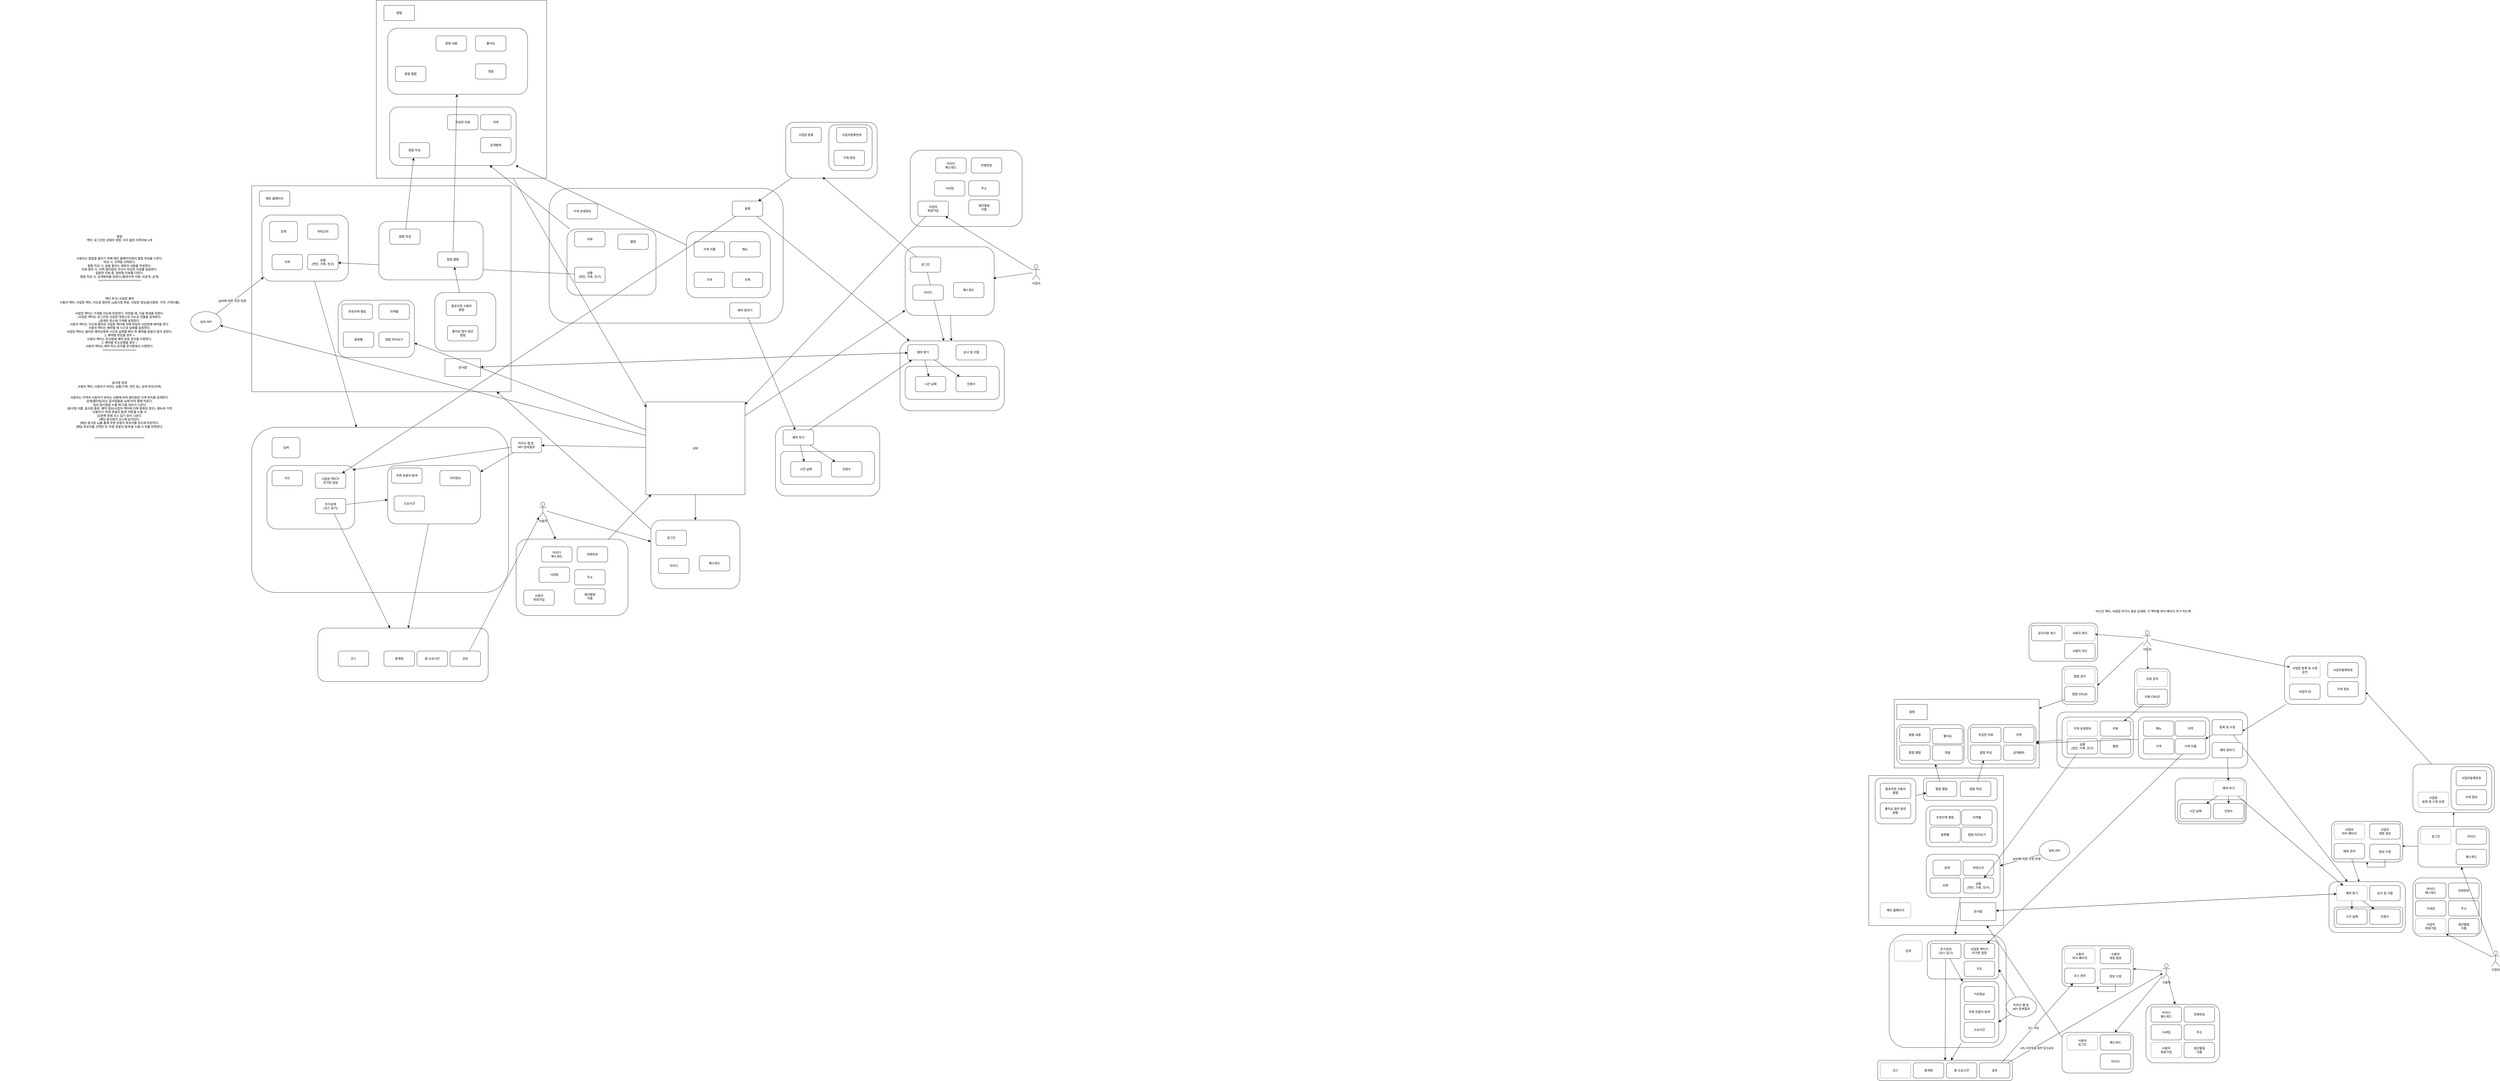 <mxfile version="28.1.2">
  <diagram name="페이지-1" id="6QZ094_4j48qlc_lmOew">
    <mxGraphModel dx="2573" dy="2183" grid="1" gridSize="10" guides="1" tooltips="1" connect="1" arrows="1" fold="1" page="0" pageScale="1" pageWidth="827" pageHeight="1169" math="0" shadow="0">
      <root>
        <mxCell id="0" />
        <mxCell id="1" parent="0" />
        <mxCell id="l-PUMWSrgodT5HXm0ml5-37" value="" style="rounded=1;whiteSpace=wrap;html=1;" vertex="1" parent="1">
          <mxGeometry x="7450" y="1600" width="270" height="150" as="geometry" />
        </mxCell>
        <mxCell id="SNeiOOQ_WmqsozesyZYx-150" value="" style="rounded=0;whiteSpace=wrap;html=1;" parent="1" vertex="1">
          <mxGeometry x="950" y="-850" width="670" height="700" as="geometry" />
        </mxCell>
        <mxCell id="SNeiOOQ_WmqsozesyZYx-1" value="" style="rounded=0;whiteSpace=wrap;html=1;" parent="1" vertex="1">
          <mxGeometry x="460" y="-120" width="1020" height="810" as="geometry" />
        </mxCell>
        <mxCell id="SNeiOOQ_WmqsozesyZYx-25" style="edgeStyle=none;curved=1;rounded=0;orthogonalLoop=1;jettySize=auto;html=1;fontSize=12;startSize=8;endSize=8;" parent="1" source="SNeiOOQ_WmqsozesyZYx-5" target="SNeiOOQ_WmqsozesyZYx-15" edge="1">
          <mxGeometry relative="1" as="geometry" />
        </mxCell>
        <mxCell id="SNeiOOQ_WmqsozesyZYx-5" value="" style="rounded=1;whiteSpace=wrap;html=1;" parent="1" vertex="1">
          <mxGeometry x="500" y="-5" width="340" height="260" as="geometry" />
        </mxCell>
        <mxCell id="SNeiOOQ_WmqsozesyZYx-2" value="칼럼&#xa;액터, 로그인된 상태의 계정, 이미 올린 지역리뷰 n개&#xa;&#xa;&#xa;&#xa;&#xa;사용자는 칼럼을 올리기 위해 메인 홈페이지에서 칼럼 작성을 누른다.&#xa;작성 시, 지역을 선택한다.&#xa;칼럼 작성 시, 글을 올리는 제목과 내용을 작성한다.&#xa;리뷰 첨부 시, 지역 필터링된 자신이 작성한 리뷰를 일람한다.&#xa;일람한 리뷰 중, 첨부할 리뷰를 더한다.&#xa;칼럼 작성 시, 공개범위를 정한다.(팔로우한 사람, 비공개, 공개)&#xa;========================&#xa;&#xa;&#xa;&#xa;&#xa;액터 추가) 사업장 예약&#xa;사용자 액터, 사업장 액터, 지도로 첨부된 xy음식점 좌표, 사업장 정보(음식종류, 가격, 가게이름)&#xa;&#xa;&#xa;사업장 액터는 가게를 지도에 마킹한다. 마킹될 때, 다음 명세를 따른다.&#xa;)사업장 액터는 로그인된 사업장 계정으로 지도로 건물을 검색한다.&#xa;)검색된 장소에 가게를 설정한다.&#xa;사용자 액터는 지도에 올라온 사업장 액터에 의해 마킹된 사업장에 예약을 한다.&#xa;사용자 액터는 예약할 때 시간과 날짜를 설정한다.&#xa;사업장 액터는 들어온 예약요청에 시간과 날짜를 확인 후 예약을 받을지 말지 정한다.&#xa;1. 예약을 받았을 경우 =&#xa;사용자 액터는 문서함에 예약 완료 문자를 수령한다.&#xa;2. 예약을 취소당했을 경우 =&#xa;사용자 액터는 예약 취소 문자를 문서함에서 수령한다.&#xa;===================&#xa;&#xa;&#xa;&#xa;&#xa;&#xa;&#xa;&#xa;&#xa;음식점 검색&#xa;사용자 액터, 사용자가 바라는 상황(가족, 연인 등), 검색 위치(지역)&#xa;&#xa;&#xa;사용자는 지역과 사용자가 바라는 상황에 따라 필터링된 가게 위치를 검색한다.&#xa;검색(필터링)되는 음식점들을 xy에 따라 맵에 띄운다.&#xa;임의 음식점을 누를 때 다음 정보가 나온다&#xa;)음식점 이름, 음식점 종류, 예약 정보(사업자 액터에 의해 등록된 경우), 메뉴와 가격&#xa;사용자가 &#39;주변 관광지 탐색&#39; 버튼을 누를 시&#xa;)오른쪽 창에 코스 담기 창이 나온다.&#xa;)해당 음식점이 코스에 담겨진다.&#xa;)해당 음식점 xy를 통해 주변 관광지 후보지를 지도에 마킹한다.&#xa;)해당 후보지를 선택한 뒤 &#39;주변 관광지 탐색&#39;을 누를 시 위를 반복한다.&#xa;&#xa;&#xa;============================" style="text;html=1;align=center;verticalAlign=middle;whiteSpace=wrap;rounded=0;" parent="1" vertex="1">
          <mxGeometry x="-530" y="460" width="940" height="30" as="geometry" />
        </mxCell>
        <mxCell id="SNeiOOQ_WmqsozesyZYx-3" value="메인 홈페이지" style="rounded=1;whiteSpace=wrap;html=1;" parent="1" vertex="1">
          <mxGeometry x="490" y="-100" width="120" height="60" as="geometry" />
        </mxCell>
        <mxCell id="SNeiOOQ_WmqsozesyZYx-4" value="검색" style="rounded=1;whiteSpace=wrap;html=1;" parent="1" vertex="1">
          <mxGeometry x="530" y="20" width="110" height="80" as="geometry" />
        </mxCell>
        <mxCell id="SNeiOOQ_WmqsozesyZYx-6" value="카테고리" style="rounded=1;whiteSpace=wrap;html=1;" parent="1" vertex="1">
          <mxGeometry x="680" y="30" width="120" height="60" as="geometry" />
        </mxCell>
        <mxCell id="SNeiOOQ_WmqsozesyZYx-8" value="지역" style="rounded=1;whiteSpace=wrap;html=1;" parent="1" vertex="1">
          <mxGeometry x="540" y="150" width="120" height="60" as="geometry" />
        </mxCell>
        <mxCell id="SNeiOOQ_WmqsozesyZYx-9" value="상황&lt;div&gt;(연인, 가족, 친구)&lt;/div&gt;" style="rounded=1;whiteSpace=wrap;html=1;" parent="1" vertex="1">
          <mxGeometry x="680" y="150" width="120" height="60" as="geometry" />
        </mxCell>
        <mxCell id="SNeiOOQ_WmqsozesyZYx-11" style="edgeStyle=none;curved=1;rounded=0;orthogonalLoop=1;jettySize=auto;html=1;fontSize=12;startSize=8;endSize=8;entryX=0.021;entryY=0.941;entryDx=0;entryDy=0;entryPerimeter=0;" parent="1" source="SNeiOOQ_WmqsozesyZYx-10" target="SNeiOOQ_WmqsozesyZYx-5" edge="1">
          <mxGeometry relative="1" as="geometry" />
        </mxCell>
        <mxCell id="SNeiOOQ_WmqsozesyZYx-12" value="날씨에 따른 추천 반영" style="edgeLabel;html=1;align=center;verticalAlign=middle;resizable=0;points=[];fontSize=12;" parent="SNeiOOQ_WmqsozesyZYx-11" vertex="1" connectable="0">
          <mxGeometry x="-0.311" y="2" relative="1" as="geometry">
            <mxPoint as="offset" />
          </mxGeometry>
        </mxCell>
        <mxCell id="SNeiOOQ_WmqsozesyZYx-10" value="날씨 API" style="ellipse;whiteSpace=wrap;html=1;" parent="1" vertex="1">
          <mxGeometry x="220" y="375" width="120" height="80" as="geometry" />
        </mxCell>
        <mxCell id="SNeiOOQ_WmqsozesyZYx-13" value="" style="rounded=1;whiteSpace=wrap;html=1;" parent="1" vertex="1">
          <mxGeometry x="1002.5" y="-430" width="497.5" height="230" as="geometry" />
        </mxCell>
        <mxCell id="SNeiOOQ_WmqsozesyZYx-14" value="칼럼 작성" style="rounded=1;whiteSpace=wrap;html=1;" parent="1" vertex="1">
          <mxGeometry x="1040" y="-290" width="120" height="60" as="geometry" />
        </mxCell>
        <mxCell id="SNeiOOQ_WmqsozesyZYx-15" value="" style="rounded=1;whiteSpace=wrap;html=1;" parent="1" vertex="1">
          <mxGeometry x="460" y="830" width="1010" height="650" as="geometry" />
        </mxCell>
        <mxCell id="SNeiOOQ_WmqsozesyZYx-16" value="검색" style="rounded=1;whiteSpace=wrap;html=1;" parent="1" vertex="1">
          <mxGeometry x="540" y="870" width="110" height="80" as="geometry" />
        </mxCell>
        <mxCell id="SNeiOOQ_WmqsozesyZYx-17" value="" style="rounded=1;whiteSpace=wrap;html=1;" parent="1" vertex="1">
          <mxGeometry x="520" y="980" width="345" height="250" as="geometry" />
        </mxCell>
        <mxCell id="SNeiOOQ_WmqsozesyZYx-18" value="지도" style="rounded=1;whiteSpace=wrap;html=1;" parent="1" vertex="1">
          <mxGeometry x="540" y="1000" width="120" height="60" as="geometry" />
        </mxCell>
        <mxCell id="SNeiOOQ_WmqsozesyZYx-19" value="사업장 액터가&lt;div&gt;추가한 업장&lt;/div&gt;" style="rounded=1;whiteSpace=wrap;html=1;" parent="1" vertex="1">
          <mxGeometry x="710" y="1010" width="120" height="60" as="geometry" />
        </mxCell>
        <mxCell id="SNeiOOQ_WmqsozesyZYx-20" value="카카오 맵 등&amp;nbsp;&lt;div&gt;API 검색결과&lt;/div&gt;" style="rounded=1;whiteSpace=wrap;html=1;" parent="1" vertex="1">
          <mxGeometry x="1480" y="870" width="120" height="60" as="geometry" />
        </mxCell>
        <mxCell id="SNeiOOQ_WmqsozesyZYx-22" style="edgeStyle=none;curved=1;rounded=0;orthogonalLoop=1;jettySize=auto;html=1;entryX=0.978;entryY=0.068;entryDx=0;entryDy=0;entryPerimeter=0;fontSize=12;startSize=8;endSize=8;" parent="1" source="SNeiOOQ_WmqsozesyZYx-20" target="SNeiOOQ_WmqsozesyZYx-17" edge="1">
          <mxGeometry relative="1" as="geometry" />
        </mxCell>
        <mxCell id="SNeiOOQ_WmqsozesyZYx-176" style="edgeStyle=none;curved=1;rounded=0;orthogonalLoop=1;jettySize=auto;html=1;fontSize=12;startSize=8;endSize=8;" parent="1" source="SNeiOOQ_WmqsozesyZYx-26" target="SNeiOOQ_WmqsozesyZYx-170" edge="1">
          <mxGeometry relative="1" as="geometry" />
        </mxCell>
        <mxCell id="SNeiOOQ_WmqsozesyZYx-26" value="" style="rounded=1;whiteSpace=wrap;html=1;" parent="1" vertex="1">
          <mxGeometry x="995" y="980" width="365" height="230" as="geometry" />
        </mxCell>
        <mxCell id="SNeiOOQ_WmqsozesyZYx-27" value="주변 관광지 탐색" style="rounded=1;whiteSpace=wrap;html=1;" parent="1" vertex="1">
          <mxGeometry x="1010" y="990" width="120" height="60" as="geometry" />
        </mxCell>
        <mxCell id="SNeiOOQ_WmqsozesyZYx-28" style="edgeStyle=none;curved=1;rounded=0;orthogonalLoop=1;jettySize=auto;html=1;entryX=0.999;entryY=0.108;entryDx=0;entryDy=0;entryPerimeter=0;fontSize=12;startSize=8;endSize=8;" parent="1" source="SNeiOOQ_WmqsozesyZYx-20" target="SNeiOOQ_WmqsozesyZYx-26" edge="1">
          <mxGeometry relative="1" as="geometry" />
        </mxCell>
        <mxCell id="SNeiOOQ_WmqsozesyZYx-30" value="거리정보" style="rounded=1;whiteSpace=wrap;html=1;" parent="1" vertex="1">
          <mxGeometry x="1200" y="1000" width="120" height="60" as="geometry" />
        </mxCell>
        <mxCell id="SNeiOOQ_WmqsozesyZYx-31" value="소요시간" style="rounded=1;whiteSpace=wrap;html=1;" parent="1" vertex="1">
          <mxGeometry x="1020" y="1100" width="120" height="60" as="geometry" />
        </mxCell>
        <mxCell id="SNeiOOQ_WmqsozesyZYx-32" value="공개범위" style="rounded=1;whiteSpace=wrap;html=1;" parent="1" vertex="1">
          <mxGeometry x="1360" y="-310" width="120" height="60" as="geometry" />
        </mxCell>
        <mxCell id="SNeiOOQ_WmqsozesyZYx-121" style="edgeStyle=none;curved=1;rounded=0;orthogonalLoop=1;jettySize=auto;html=1;fontSize=12;startSize=8;endSize=8;" parent="1" source="SNeiOOQ_WmqsozesyZYx-33" target="SNeiOOQ_WmqsozesyZYx-114" edge="1">
          <mxGeometry relative="1" as="geometry" />
        </mxCell>
        <mxCell id="SNeiOOQ_WmqsozesyZYx-123" style="edgeStyle=none;curved=1;rounded=0;orthogonalLoop=1;jettySize=auto;html=1;fontSize=12;startSize=8;endSize=8;" parent="1" source="SNeiOOQ_WmqsozesyZYx-33" target="SNeiOOQ_WmqsozesyZYx-110" edge="1">
          <mxGeometry relative="1" as="geometry" />
        </mxCell>
        <mxCell id="SNeiOOQ_WmqsozesyZYx-33" value="사용자" style="shape=umlActor;verticalLabelPosition=bottom;verticalAlign=top;html=1;outlineConnect=0;" parent="1" vertex="1">
          <mxGeometry x="1590" y="1125" width="30" height="60" as="geometry" />
        </mxCell>
        <mxCell id="SNeiOOQ_WmqsozesyZYx-35" value="" style="rounded=1;whiteSpace=wrap;html=1;" parent="1" vertex="1">
          <mxGeometry x="1630" y="-110" width="920" height="530" as="geometry" />
        </mxCell>
        <mxCell id="SNeiOOQ_WmqsozesyZYx-36" value="가게 상세정보" style="rounded=1;whiteSpace=wrap;html=1;" parent="1" vertex="1">
          <mxGeometry x="1700" y="-50" width="120" height="60" as="geometry" />
        </mxCell>
        <mxCell id="SNeiOOQ_WmqsozesyZYx-67" style="edgeStyle=none;curved=1;rounded=0;orthogonalLoop=1;jettySize=auto;html=1;fontSize=12;startSize=8;endSize=8;" parent="1" source="SNeiOOQ_WmqsozesyZYx-37" target="SNeiOOQ_WmqsozesyZYx-13" edge="1">
          <mxGeometry relative="1" as="geometry" />
        </mxCell>
        <mxCell id="SNeiOOQ_WmqsozesyZYx-37" value="" style="rounded=1;whiteSpace=wrap;html=1;" parent="1" vertex="1">
          <mxGeometry x="1700" y="50" width="350" height="260" as="geometry" />
        </mxCell>
        <mxCell id="SNeiOOQ_WmqsozesyZYx-38" value="리뷰" style="rounded=1;whiteSpace=wrap;html=1;" parent="1" vertex="1">
          <mxGeometry x="1730" y="60" width="120" height="60" as="geometry" />
        </mxCell>
        <mxCell id="SNeiOOQ_WmqsozesyZYx-39" value="별점" style="rounded=1;whiteSpace=wrap;html=1;" parent="1" vertex="1">
          <mxGeometry x="1900" y="70" width="120" height="60" as="geometry" />
        </mxCell>
        <mxCell id="SNeiOOQ_WmqsozesyZYx-43" style="edgeStyle=none;curved=1;rounded=0;orthogonalLoop=1;jettySize=auto;html=1;fontSize=12;startSize=8;endSize=8;" parent="1" source="SNeiOOQ_WmqsozesyZYx-40" target="SNeiOOQ_WmqsozesyZYx-9" edge="1">
          <mxGeometry relative="1" as="geometry" />
        </mxCell>
        <mxCell id="SNeiOOQ_WmqsozesyZYx-40" value="상황&lt;div&gt;(연인, 가족, 친구)&lt;/div&gt;" style="rounded=1;whiteSpace=wrap;html=1;" parent="1" vertex="1">
          <mxGeometry x="1730" y="200" width="120" height="60" as="geometry" />
        </mxCell>
        <mxCell id="SNeiOOQ_WmqsozesyZYx-64" style="edgeStyle=none;curved=1;rounded=0;orthogonalLoop=1;jettySize=auto;html=1;fontSize=12;startSize=8;endSize=8;" parent="1" source="SNeiOOQ_WmqsozesyZYx-41" target="SNeiOOQ_WmqsozesyZYx-13" edge="1">
          <mxGeometry relative="1" as="geometry" />
        </mxCell>
        <mxCell id="SNeiOOQ_WmqsozesyZYx-41" value="" style="rounded=1;whiteSpace=wrap;html=1;" parent="1" vertex="1">
          <mxGeometry x="2170" y="60" width="330" height="260" as="geometry" />
        </mxCell>
        <mxCell id="SNeiOOQ_WmqsozesyZYx-42" value="가게 이름" style="rounded=1;whiteSpace=wrap;html=1;" parent="1" vertex="1">
          <mxGeometry x="2200" y="100" width="120" height="60" as="geometry" />
        </mxCell>
        <mxCell id="SNeiOOQ_WmqsozesyZYx-44" value="메뉴" style="rounded=1;whiteSpace=wrap;html=1;" parent="1" vertex="1">
          <mxGeometry x="2340" y="100" width="120" height="60" as="geometry" />
        </mxCell>
        <mxCell id="SNeiOOQ_WmqsozesyZYx-45" value="가격" style="rounded=1;whiteSpace=wrap;html=1;" parent="1" vertex="1">
          <mxGeometry x="2200" y="220" width="120" height="60" as="geometry" />
        </mxCell>
        <mxCell id="SNeiOOQ_WmqsozesyZYx-47" value="" style="rounded=1;whiteSpace=wrap;html=1;" parent="1" vertex="1">
          <mxGeometry x="3010" y="490" width="410" height="275" as="geometry" />
        </mxCell>
        <mxCell id="SNeiOOQ_WmqsozesyZYx-52" value="" style="rounded=1;whiteSpace=wrap;html=1;" parent="1" vertex="1">
          <mxGeometry x="3030" y="590" width="370" height="130" as="geometry" />
        </mxCell>
        <mxCell id="SNeiOOQ_WmqsozesyZYx-55" style="edgeStyle=none;curved=1;rounded=0;orthogonalLoop=1;jettySize=auto;html=1;fontSize=12;startSize=8;endSize=8;" parent="1" source="SNeiOOQ_WmqsozesyZYx-48" target="SNeiOOQ_WmqsozesyZYx-50" edge="1">
          <mxGeometry relative="1" as="geometry" />
        </mxCell>
        <mxCell id="SNeiOOQ_WmqsozesyZYx-56" style="edgeStyle=none;curved=1;rounded=0;orthogonalLoop=1;jettySize=auto;html=1;fontSize=12;startSize=8;endSize=8;" parent="1" source="SNeiOOQ_WmqsozesyZYx-48" target="SNeiOOQ_WmqsozesyZYx-51" edge="1">
          <mxGeometry relative="1" as="geometry" />
        </mxCell>
        <mxCell id="SNeiOOQ_WmqsozesyZYx-60" style="edgeStyle=none;curved=1;rounded=0;orthogonalLoop=1;jettySize=auto;html=1;fontSize=12;startSize=8;endSize=8;" parent="1" source="SNeiOOQ_WmqsozesyZYx-48" target="SNeiOOQ_WmqsozesyZYx-58" edge="1">
          <mxGeometry relative="1" as="geometry" />
        </mxCell>
        <mxCell id="SNeiOOQ_WmqsozesyZYx-48" value="예약 받기" style="rounded=1;whiteSpace=wrap;html=1;" parent="1" vertex="1">
          <mxGeometry x="3040" y="505" width="120" height="60" as="geometry" />
        </mxCell>
        <mxCell id="SNeiOOQ_WmqsozesyZYx-49" value="사업자" style="shape=umlActor;verticalLabelPosition=bottom;verticalAlign=top;html=1;outlineConnect=0;" parent="1" vertex="1">
          <mxGeometry x="3530" y="190" width="30" height="60" as="geometry" />
        </mxCell>
        <mxCell id="SNeiOOQ_WmqsozesyZYx-50" value="시간 날짜" style="rounded=1;whiteSpace=wrap;html=1;" parent="1" vertex="1">
          <mxGeometry x="3070" y="630" width="120" height="60" as="geometry" />
        </mxCell>
        <mxCell id="SNeiOOQ_WmqsozesyZYx-51" value="인원수" style="rounded=1;whiteSpace=wrap;html=1;" parent="1" vertex="1">
          <mxGeometry x="3230" y="630" width="120" height="60" as="geometry" />
        </mxCell>
        <mxCell id="SNeiOOQ_WmqsozesyZYx-53" value="승낙 및 거절" style="rounded=1;whiteSpace=wrap;html=1;" parent="1" vertex="1">
          <mxGeometry x="3230" y="505" width="120" height="60" as="geometry" />
        </mxCell>
        <mxCell id="SNeiOOQ_WmqsozesyZYx-59" style="edgeStyle=none;curved=1;rounded=0;orthogonalLoop=1;jettySize=auto;html=1;fontSize=12;startSize=8;endSize=8;" parent="1" source="SNeiOOQ_WmqsozesyZYx-58" target="SNeiOOQ_WmqsozesyZYx-48" edge="1">
          <mxGeometry relative="1" as="geometry" />
        </mxCell>
        <mxCell id="SNeiOOQ_WmqsozesyZYx-58" value="문서함" style="rounded=0;whiteSpace=wrap;html=1;" parent="1" vertex="1">
          <mxGeometry x="1220" y="560" width="140" height="70" as="geometry" />
        </mxCell>
        <mxCell id="SNeiOOQ_WmqsozesyZYx-63" value="지역" style="rounded=1;whiteSpace=wrap;html=1;" parent="1" vertex="1">
          <mxGeometry x="2350" y="220" width="120" height="60" as="geometry" />
        </mxCell>
        <mxCell id="SNeiOOQ_WmqsozesyZYx-65" value="작성한 리뷰" style="rounded=1;whiteSpace=wrap;html=1;" parent="1" vertex="1">
          <mxGeometry x="1230" y="-400" width="120" height="60" as="geometry" />
        </mxCell>
        <mxCell id="SNeiOOQ_WmqsozesyZYx-105" style="edgeStyle=none;curved=1;rounded=0;orthogonalLoop=1;jettySize=auto;html=1;fontSize=12;startSize=8;endSize=8;" parent="1" source="SNeiOOQ_WmqsozesyZYx-68" target="SNeiOOQ_WmqsozesyZYx-81" edge="1">
          <mxGeometry relative="1" as="geometry" />
        </mxCell>
        <mxCell id="SNeiOOQ_WmqsozesyZYx-68" value="" style="rounded=1;whiteSpace=wrap;html=1;" parent="1" vertex="1">
          <mxGeometry x="2560" y="-370" width="360" height="220" as="geometry" />
        </mxCell>
        <mxCell id="SNeiOOQ_WmqsozesyZYx-69" value="사업장 등록" style="rounded=1;whiteSpace=wrap;html=1;" parent="1" vertex="1">
          <mxGeometry x="2580" y="-350" width="120" height="60" as="geometry" />
        </mxCell>
        <mxCell id="SNeiOOQ_WmqsozesyZYx-70" value="" style="rounded=1;whiteSpace=wrap;html=1;" parent="1" vertex="1">
          <mxGeometry x="2730" y="-360" width="170" height="180" as="geometry" />
        </mxCell>
        <mxCell id="SNeiOOQ_WmqsozesyZYx-71" value="사업자등록번호" style="rounded=1;whiteSpace=wrap;html=1;" parent="1" vertex="1">
          <mxGeometry x="2760" y="-350" width="120" height="60" as="geometry" />
        </mxCell>
        <mxCell id="SNeiOOQ_WmqsozesyZYx-72" value="가게 정보" style="rounded=1;whiteSpace=wrap;html=1;" parent="1" vertex="1">
          <mxGeometry x="2750" y="-260" width="120" height="60" as="geometry" />
        </mxCell>
        <mxCell id="SNeiOOQ_WmqsozesyZYx-73" value="" style="rounded=1;whiteSpace=wrap;html=1;" parent="1" vertex="1">
          <mxGeometry x="3050" y="-260" width="440" height="300" as="geometry" />
        </mxCell>
        <mxCell id="SNeiOOQ_WmqsozesyZYx-74" value="사업자&lt;div&gt;회원가입&lt;/div&gt;" style="rounded=1;whiteSpace=wrap;html=1;" parent="1" vertex="1">
          <mxGeometry x="3080" y="-60" width="120" height="60" as="geometry" />
        </mxCell>
        <mxCell id="SNeiOOQ_WmqsozesyZYx-75" value="아이디&lt;div&gt;패스워드&lt;/div&gt;" style="rounded=1;whiteSpace=wrap;html=1;" parent="1" vertex="1">
          <mxGeometry x="3150" y="-230" width="120" height="60" as="geometry" />
        </mxCell>
        <mxCell id="SNeiOOQ_WmqsozesyZYx-77" value="생년월일&lt;div&gt;이름&lt;/div&gt;" style="rounded=1;whiteSpace=wrap;html=1;" parent="1" vertex="1">
          <mxGeometry x="3280" y="-65" width="120" height="60" as="geometry" />
        </mxCell>
        <mxCell id="SNeiOOQ_WmqsozesyZYx-78" value="전화번호" style="rounded=1;whiteSpace=wrap;html=1;" parent="1" vertex="1">
          <mxGeometry x="3290" y="-230" width="120" height="60" as="geometry" />
        </mxCell>
        <mxCell id="SNeiOOQ_WmqsozesyZYx-79" value="주소" style="rounded=1;whiteSpace=wrap;html=1;" parent="1" vertex="1">
          <mxGeometry x="3280" y="-140" width="120" height="60" as="geometry" />
        </mxCell>
        <mxCell id="SNeiOOQ_WmqsozesyZYx-83" style="edgeStyle=none;curved=1;rounded=0;orthogonalLoop=1;jettySize=auto;html=1;fontSize=12;startSize=8;endSize=8;" parent="1" source="SNeiOOQ_WmqsozesyZYx-81" target="SNeiOOQ_WmqsozesyZYx-47" edge="1">
          <mxGeometry relative="1" as="geometry" />
        </mxCell>
        <mxCell id="SNeiOOQ_WmqsozesyZYx-167" style="edgeStyle=none;curved=1;rounded=0;orthogonalLoop=1;jettySize=auto;html=1;fontSize=12;startSize=8;endSize=8;" parent="1" source="SNeiOOQ_WmqsozesyZYx-81" target="SNeiOOQ_WmqsozesyZYx-19" edge="1">
          <mxGeometry relative="1" as="geometry" />
        </mxCell>
        <mxCell id="SNeiOOQ_WmqsozesyZYx-81" value="등록" style="rounded=1;whiteSpace=wrap;html=1;" parent="1" vertex="1">
          <mxGeometry x="2350" y="-60" width="120" height="60" as="geometry" />
        </mxCell>
        <mxCell id="SNeiOOQ_WmqsozesyZYx-97" style="edgeStyle=none;curved=1;rounded=0;orthogonalLoop=1;jettySize=auto;html=1;fontSize=12;startSize=8;endSize=8;" parent="1" source="SNeiOOQ_WmqsozesyZYx-88" target="SNeiOOQ_WmqsozesyZYx-47" edge="1">
          <mxGeometry relative="1" as="geometry" />
        </mxCell>
        <mxCell id="SNeiOOQ_WmqsozesyZYx-88" value="" style="rounded=1;whiteSpace=wrap;html=1;" parent="1" vertex="1">
          <mxGeometry x="3030" y="120" width="350" height="270" as="geometry" />
        </mxCell>
        <mxCell id="SNeiOOQ_WmqsozesyZYx-103" style="edgeStyle=none;curved=1;rounded=0;orthogonalLoop=1;jettySize=auto;html=1;fontSize=12;startSize=8;endSize=8;" parent="1" source="SNeiOOQ_WmqsozesyZYx-89" target="SNeiOOQ_WmqsozesyZYx-47" edge="1">
          <mxGeometry relative="1" as="geometry" />
        </mxCell>
        <mxCell id="SNeiOOQ_WmqsozesyZYx-89" value="로그인" style="rounded=1;whiteSpace=wrap;html=1;" parent="1" vertex="1">
          <mxGeometry x="3050" y="160" width="120" height="60" as="geometry" />
        </mxCell>
        <mxCell id="SNeiOOQ_WmqsozesyZYx-90" value="아이디" style="rounded=1;whiteSpace=wrap;html=1;" parent="1" vertex="1">
          <mxGeometry x="3060" y="270" width="120" height="60" as="geometry" />
        </mxCell>
        <mxCell id="SNeiOOQ_WmqsozesyZYx-91" value="패스워드" style="rounded=1;whiteSpace=wrap;html=1;" parent="1" vertex="1">
          <mxGeometry x="3220" y="260" width="120" height="60" as="geometry" />
        </mxCell>
        <mxCell id="SNeiOOQ_WmqsozesyZYx-96" style="edgeStyle=none;curved=1;rounded=0;orthogonalLoop=1;jettySize=auto;html=1;fontSize=12;startSize=8;endSize=8;" parent="1" source="SNeiOOQ_WmqsozesyZYx-94" target="SNeiOOQ_WmqsozesyZYx-88" edge="1">
          <mxGeometry relative="1" as="geometry" />
        </mxCell>
        <mxCell id="SNeiOOQ_WmqsozesyZYx-107" style="edgeStyle=none;curved=1;rounded=0;orthogonalLoop=1;jettySize=auto;html=1;fontSize=12;startSize=8;endSize=8;" parent="1" source="SNeiOOQ_WmqsozesyZYx-94" target="SNeiOOQ_WmqsozesyZYx-10" edge="1">
          <mxGeometry relative="1" as="geometry" />
        </mxCell>
        <mxCell id="SNeiOOQ_WmqsozesyZYx-109" style="edgeStyle=none;curved=1;rounded=0;orthogonalLoop=1;jettySize=auto;html=1;fontSize=12;startSize=8;endSize=8;" parent="1" source="SNeiOOQ_WmqsozesyZYx-94" target="SNeiOOQ_WmqsozesyZYx-20" edge="1">
          <mxGeometry relative="1" as="geometry" />
        </mxCell>
        <mxCell id="SNeiOOQ_WmqsozesyZYx-124" style="edgeStyle=none;curved=1;rounded=0;orthogonalLoop=1;jettySize=auto;html=1;fontSize=12;startSize=8;endSize=8;" parent="1" source="SNeiOOQ_WmqsozesyZYx-94" target="SNeiOOQ_WmqsozesyZYx-110" edge="1">
          <mxGeometry relative="1" as="geometry" />
        </mxCell>
        <mxCell id="SNeiOOQ_WmqsozesyZYx-142" style="edgeStyle=none;curved=1;rounded=0;orthogonalLoop=1;jettySize=auto;html=1;fontSize=12;startSize=8;endSize=8;" parent="1" source="SNeiOOQ_WmqsozesyZYx-94" target="SNeiOOQ_WmqsozesyZYx-138" edge="1">
          <mxGeometry relative="1" as="geometry" />
        </mxCell>
        <mxCell id="SNeiOOQ_WmqsozesyZYx-94" value="서버" style="rounded=0;whiteSpace=wrap;html=1;" parent="1" vertex="1">
          <mxGeometry x="2010" y="730" width="390" height="365" as="geometry" />
        </mxCell>
        <mxCell id="SNeiOOQ_WmqsozesyZYx-95" style="edgeStyle=none;curved=1;rounded=0;orthogonalLoop=1;jettySize=auto;html=1;fontSize=12;startSize=8;endSize=8;" parent="1" source="SNeiOOQ_WmqsozesyZYx-74" edge="1">
          <mxGeometry relative="1" as="geometry">
            <mxPoint x="2400" y="740" as="targetPoint" />
          </mxGeometry>
        </mxCell>
        <mxCell id="SNeiOOQ_WmqsozesyZYx-80" style="edgeStyle=none;curved=1;rounded=0;orthogonalLoop=1;jettySize=auto;html=1;fontSize=12;startSize=8;endSize=8;" parent="1" source="SNeiOOQ_WmqsozesyZYx-49" target="SNeiOOQ_WmqsozesyZYx-74" edge="1">
          <mxGeometry relative="1" as="geometry" />
        </mxCell>
        <mxCell id="SNeiOOQ_WmqsozesyZYx-104" style="edgeStyle=none;curved=1;rounded=0;orthogonalLoop=1;jettySize=auto;html=1;entryX=0.405;entryY=0.982;entryDx=0;entryDy=0;entryPerimeter=0;fontSize=12;startSize=8;endSize=8;" parent="1" source="SNeiOOQ_WmqsozesyZYx-89" target="SNeiOOQ_WmqsozesyZYx-68" edge="1">
          <mxGeometry relative="1" as="geometry" />
        </mxCell>
        <mxCell id="SNeiOOQ_WmqsozesyZYx-106" style="edgeStyle=none;curved=1;rounded=0;orthogonalLoop=1;jettySize=auto;html=1;entryX=0.99;entryY=0.458;entryDx=0;entryDy=0;entryPerimeter=0;fontSize=12;startSize=8;endSize=8;" parent="1" source="SNeiOOQ_WmqsozesyZYx-49" target="SNeiOOQ_WmqsozesyZYx-88" edge="1">
          <mxGeometry relative="1" as="geometry" />
        </mxCell>
        <mxCell id="SNeiOOQ_WmqsozesyZYx-125" style="edgeStyle=none;curved=1;rounded=0;orthogonalLoop=1;jettySize=auto;html=1;fontSize=12;startSize=8;endSize=8;exitX=0.009;exitY=0.143;exitDx=0;exitDy=0;exitPerimeter=0;" parent="1" source="SNeiOOQ_WmqsozesyZYx-110" target="SNeiOOQ_WmqsozesyZYx-1" edge="1">
          <mxGeometry relative="1" as="geometry" />
        </mxCell>
        <mxCell id="SNeiOOQ_WmqsozesyZYx-110" value="" style="rounded=1;whiteSpace=wrap;html=1;" parent="1" vertex="1">
          <mxGeometry x="2030" y="1195" width="350" height="270" as="geometry" />
        </mxCell>
        <mxCell id="SNeiOOQ_WmqsozesyZYx-111" value="로그인" style="rounded=1;whiteSpace=wrap;html=1;" parent="1" vertex="1">
          <mxGeometry x="2050" y="1235" width="120" height="60" as="geometry" />
        </mxCell>
        <mxCell id="SNeiOOQ_WmqsozesyZYx-112" value="아이디" style="rounded=1;whiteSpace=wrap;html=1;" parent="1" vertex="1">
          <mxGeometry x="2060" y="1345" width="120" height="60" as="geometry" />
        </mxCell>
        <mxCell id="SNeiOOQ_WmqsozesyZYx-113" value="패스워드" style="rounded=1;whiteSpace=wrap;html=1;" parent="1" vertex="1">
          <mxGeometry x="2220" y="1335" width="120" height="60" as="geometry" />
        </mxCell>
        <mxCell id="SNeiOOQ_WmqsozesyZYx-122" style="edgeStyle=none;curved=1;rounded=0;orthogonalLoop=1;jettySize=auto;html=1;fontSize=12;startSize=8;endSize=8;" parent="1" source="SNeiOOQ_WmqsozesyZYx-114" target="SNeiOOQ_WmqsozesyZYx-94" edge="1">
          <mxGeometry relative="1" as="geometry" />
        </mxCell>
        <mxCell id="SNeiOOQ_WmqsozesyZYx-114" value="" style="rounded=1;whiteSpace=wrap;html=1;" parent="1" vertex="1">
          <mxGeometry x="1500" y="1270" width="440" height="300" as="geometry" />
        </mxCell>
        <mxCell id="SNeiOOQ_WmqsozesyZYx-115" value="사용자&lt;div&gt;회원가입&lt;/div&gt;" style="rounded=1;whiteSpace=wrap;html=1;" parent="1" vertex="1">
          <mxGeometry x="1530" y="1470" width="120" height="60" as="geometry" />
        </mxCell>
        <mxCell id="SNeiOOQ_WmqsozesyZYx-116" value="아이디&lt;div&gt;패스워드&lt;/div&gt;" style="rounded=1;whiteSpace=wrap;html=1;" parent="1" vertex="1">
          <mxGeometry x="1600" y="1300" width="120" height="60" as="geometry" />
        </mxCell>
        <mxCell id="SNeiOOQ_WmqsozesyZYx-117" value="생년월일&lt;div&gt;이름&lt;/div&gt;" style="rounded=1;whiteSpace=wrap;html=1;" parent="1" vertex="1">
          <mxGeometry x="1730" y="1465" width="120" height="60" as="geometry" />
        </mxCell>
        <mxCell id="SNeiOOQ_WmqsozesyZYx-118" value="전화번호" style="rounded=1;whiteSpace=wrap;html=1;" parent="1" vertex="1">
          <mxGeometry x="1740" y="1300" width="120" height="60" as="geometry" />
        </mxCell>
        <mxCell id="SNeiOOQ_WmqsozesyZYx-119" value="주소" style="rounded=1;whiteSpace=wrap;html=1;" parent="1" vertex="1">
          <mxGeometry x="1730" y="1390" width="120" height="60" as="geometry" />
        </mxCell>
        <mxCell id="SNeiOOQ_WmqsozesyZYx-126" value="" style="rounded=1;whiteSpace=wrap;html=1;" parent="1" vertex="1">
          <mxGeometry x="2520" y="825" width="410" height="275" as="geometry" />
        </mxCell>
        <mxCell id="SNeiOOQ_WmqsozesyZYx-127" value="" style="rounded=1;whiteSpace=wrap;html=1;" parent="1" vertex="1">
          <mxGeometry x="2540" y="925" width="370" height="130" as="geometry" />
        </mxCell>
        <mxCell id="SNeiOOQ_WmqsozesyZYx-128" style="edgeStyle=none;curved=1;rounded=0;orthogonalLoop=1;jettySize=auto;html=1;fontSize=12;startSize=8;endSize=8;" parent="1" source="SNeiOOQ_WmqsozesyZYx-130" target="SNeiOOQ_WmqsozesyZYx-131" edge="1">
          <mxGeometry relative="1" as="geometry" />
        </mxCell>
        <mxCell id="SNeiOOQ_WmqsozesyZYx-129" style="edgeStyle=none;curved=1;rounded=0;orthogonalLoop=1;jettySize=auto;html=1;fontSize=12;startSize=8;endSize=8;" parent="1" source="SNeiOOQ_WmqsozesyZYx-130" target="SNeiOOQ_WmqsozesyZYx-132" edge="1">
          <mxGeometry relative="1" as="geometry" />
        </mxCell>
        <mxCell id="SNeiOOQ_WmqsozesyZYx-136" style="edgeStyle=none;curved=1;rounded=0;orthogonalLoop=1;jettySize=auto;html=1;fontSize=12;startSize=8;endSize=8;" parent="1" source="SNeiOOQ_WmqsozesyZYx-130" target="SNeiOOQ_WmqsozesyZYx-48" edge="1">
          <mxGeometry relative="1" as="geometry" />
        </mxCell>
        <mxCell id="SNeiOOQ_WmqsozesyZYx-130" value="예약 하기" style="rounded=1;whiteSpace=wrap;html=1;" parent="1" vertex="1">
          <mxGeometry x="2550" y="840" width="120" height="60" as="geometry" />
        </mxCell>
        <mxCell id="SNeiOOQ_WmqsozesyZYx-131" value="시간 날짜" style="rounded=1;whiteSpace=wrap;html=1;" parent="1" vertex="1">
          <mxGeometry x="2580" y="965" width="120" height="60" as="geometry" />
        </mxCell>
        <mxCell id="SNeiOOQ_WmqsozesyZYx-132" value="인원수" style="rounded=1;whiteSpace=wrap;html=1;" parent="1" vertex="1">
          <mxGeometry x="2740" y="965" width="120" height="60" as="geometry" />
        </mxCell>
        <mxCell id="SNeiOOQ_WmqsozesyZYx-135" style="edgeStyle=none;curved=1;rounded=0;orthogonalLoop=1;jettySize=auto;html=1;fontSize=12;startSize=8;endSize=8;" parent="1" source="SNeiOOQ_WmqsozesyZYx-134" target="SNeiOOQ_WmqsozesyZYx-130" edge="1">
          <mxGeometry relative="1" as="geometry" />
        </mxCell>
        <mxCell id="SNeiOOQ_WmqsozesyZYx-134" value="예약 정하기" style="rounded=1;whiteSpace=wrap;html=1;" parent="1" vertex="1">
          <mxGeometry x="2340" y="340" width="120" height="60" as="geometry" />
        </mxCell>
        <mxCell id="SNeiOOQ_WmqsozesyZYx-138" value="" style="rounded=1;whiteSpace=wrap;html=1;" parent="1" vertex="1">
          <mxGeometry x="800" y="330" width="300" height="225" as="geometry" />
        </mxCell>
        <mxCell id="SNeiOOQ_WmqsozesyZYx-139" value="추천지역 랭킹" style="rounded=1;whiteSpace=wrap;html=1;" parent="1" vertex="1">
          <mxGeometry x="815" y="345" width="120" height="60" as="geometry" />
        </mxCell>
        <mxCell id="SNeiOOQ_WmqsozesyZYx-140" value="지역별" style="rounded=1;whiteSpace=wrap;html=1;" parent="1" vertex="1">
          <mxGeometry x="960" y="345" width="120" height="60" as="geometry" />
        </mxCell>
        <mxCell id="SNeiOOQ_WmqsozesyZYx-141" value="종류별" style="rounded=1;whiteSpace=wrap;html=1;" parent="1" vertex="1">
          <mxGeometry x="820" y="455" width="120" height="60" as="geometry" />
        </mxCell>
        <mxCell id="SNeiOOQ_WmqsozesyZYx-143" value="칼럼 미리보기" style="rounded=1;whiteSpace=wrap;html=1;" parent="1" vertex="1">
          <mxGeometry x="960" y="455" width="120" height="60" as="geometry" />
        </mxCell>
        <mxCell id="SNeiOOQ_WmqsozesyZYx-144" value="지역" style="rounded=1;whiteSpace=wrap;html=1;" parent="1" vertex="1">
          <mxGeometry x="1360" y="-400" width="120" height="60" as="geometry" />
        </mxCell>
        <mxCell id="SNeiOOQ_WmqsozesyZYx-145" value="" style="rounded=1;whiteSpace=wrap;html=1;" parent="1" vertex="1">
          <mxGeometry x="995" y="-740" width="550" height="260" as="geometry" />
        </mxCell>
        <mxCell id="SNeiOOQ_WmqsozesyZYx-146" value="칼럼 열람" style="rounded=1;whiteSpace=wrap;html=1;" parent="1" vertex="1">
          <mxGeometry x="1025" y="-590" width="120" height="60" as="geometry" />
        </mxCell>
        <mxCell id="SNeiOOQ_WmqsozesyZYx-147" value="댓글" style="rounded=1;whiteSpace=wrap;html=1;" parent="1" vertex="1">
          <mxGeometry x="1340" y="-600" width="120" height="60" as="geometry" />
        </mxCell>
        <mxCell id="SNeiOOQ_WmqsozesyZYx-148" value="좋아요" style="rounded=1;whiteSpace=wrap;html=1;" parent="1" vertex="1">
          <mxGeometry x="1340" y="-710" width="120" height="60" as="geometry" />
        </mxCell>
        <mxCell id="SNeiOOQ_WmqsozesyZYx-149" value="칼럼 내용" style="rounded=1;whiteSpace=wrap;html=1;" parent="1" vertex="1">
          <mxGeometry x="1185" y="-710" width="120" height="60" as="geometry" />
        </mxCell>
        <mxCell id="SNeiOOQ_WmqsozesyZYx-151" value="칼럼" style="rounded=0;whiteSpace=wrap;html=1;" parent="1" vertex="1">
          <mxGeometry x="980" y="-830" width="120" height="60" as="geometry" />
        </mxCell>
        <mxCell id="SNeiOOQ_WmqsozesyZYx-152" value="" style="rounded=1;whiteSpace=wrap;html=1;" parent="1" vertex="1">
          <mxGeometry x="960" y="20" width="410" height="230" as="geometry" />
        </mxCell>
        <mxCell id="SNeiOOQ_WmqsozesyZYx-163" style="edgeStyle=none;curved=1;rounded=0;orthogonalLoop=1;jettySize=auto;html=1;fontSize=12;startSize=8;endSize=8;" parent="1" source="SNeiOOQ_WmqsozesyZYx-153" target="SNeiOOQ_WmqsozesyZYx-14" edge="1">
          <mxGeometry relative="1" as="geometry" />
        </mxCell>
        <mxCell id="SNeiOOQ_WmqsozesyZYx-153" value="칼럼 작성" style="rounded=1;whiteSpace=wrap;html=1;" parent="1" vertex="1">
          <mxGeometry x="1002.5" y="50" width="120" height="60" as="geometry" />
        </mxCell>
        <mxCell id="SNeiOOQ_WmqsozesyZYx-162" style="edgeStyle=none;curved=1;rounded=0;orthogonalLoop=1;jettySize=auto;html=1;fontSize=12;startSize=8;endSize=8;" parent="1" source="SNeiOOQ_WmqsozesyZYx-154" target="SNeiOOQ_WmqsozesyZYx-145" edge="1">
          <mxGeometry relative="1" as="geometry" />
        </mxCell>
        <mxCell id="SNeiOOQ_WmqsozesyZYx-154" value="칼럼 열람" style="rounded=1;whiteSpace=wrap;html=1;" parent="1" vertex="1">
          <mxGeometry x="1191.25" y="140" width="120" height="60" as="geometry" />
        </mxCell>
        <mxCell id="SNeiOOQ_WmqsozesyZYx-161" style="edgeStyle=none;curved=1;rounded=0;orthogonalLoop=1;jettySize=auto;html=1;fontSize=12;startSize=8;endSize=8;" parent="1" source="SNeiOOQ_WmqsozesyZYx-155" target="SNeiOOQ_WmqsozesyZYx-154" edge="1">
          <mxGeometry relative="1" as="geometry" />
        </mxCell>
        <mxCell id="SNeiOOQ_WmqsozesyZYx-155" value="" style="rounded=1;whiteSpace=wrap;html=1;" parent="1" vertex="1">
          <mxGeometry x="1180" y="300" width="240" height="230" as="geometry" />
        </mxCell>
        <mxCell id="SNeiOOQ_WmqsozesyZYx-156" value="팔로우한 사용자&lt;div&gt;칼럼&lt;/div&gt;" style="rounded=1;whiteSpace=wrap;html=1;" parent="1" vertex="1">
          <mxGeometry x="1225" y="330" width="120" height="60" as="geometry" />
        </mxCell>
        <mxCell id="SNeiOOQ_WmqsozesyZYx-157" value="좋아요 많이 받은&lt;div&gt;칼럼&lt;/div&gt;" style="rounded=1;whiteSpace=wrap;html=1;" parent="1" vertex="1">
          <mxGeometry x="1230" y="430" width="120" height="60" as="geometry" />
        </mxCell>
        <mxCell id="SNeiOOQ_WmqsozesyZYx-169" style="edgeStyle=none;curved=1;rounded=0;orthogonalLoop=1;jettySize=auto;html=1;fontSize=12;startSize=8;endSize=8;" parent="1" source="SNeiOOQ_WmqsozesyZYx-168" target="SNeiOOQ_WmqsozesyZYx-26" edge="1">
          <mxGeometry relative="1" as="geometry" />
        </mxCell>
        <mxCell id="SNeiOOQ_WmqsozesyZYx-177" style="edgeStyle=none;curved=1;rounded=0;orthogonalLoop=1;jettySize=auto;html=1;fontSize=12;startSize=8;endSize=8;" parent="1" source="SNeiOOQ_WmqsozesyZYx-168" target="SNeiOOQ_WmqsozesyZYx-170" edge="1">
          <mxGeometry relative="1" as="geometry" />
        </mxCell>
        <mxCell id="SNeiOOQ_WmqsozesyZYx-168" value="추가검색&lt;div&gt;(코스 담기)&lt;/div&gt;" style="rounded=1;whiteSpace=wrap;html=1;" parent="1" vertex="1">
          <mxGeometry x="710" y="1110" width="120" height="60" as="geometry" />
        </mxCell>
        <mxCell id="SNeiOOQ_WmqsozesyZYx-170" value="" style="rounded=1;whiteSpace=wrap;html=1;" parent="1" vertex="1">
          <mxGeometry x="720" y="1620" width="670" height="210" as="geometry" />
        </mxCell>
        <mxCell id="SNeiOOQ_WmqsozesyZYx-171" value="코스" style="rounded=1;whiteSpace=wrap;html=1;" parent="1" vertex="1">
          <mxGeometry x="800" y="1710" width="120" height="60" as="geometry" />
        </mxCell>
        <mxCell id="SNeiOOQ_WmqsozesyZYx-172" value="중계점" style="rounded=1;whiteSpace=wrap;html=1;" parent="1" vertex="1">
          <mxGeometry x="980" y="1710" width="120" height="60" as="geometry" />
        </mxCell>
        <mxCell id="SNeiOOQ_WmqsozesyZYx-173" value="총 소요시간" style="rounded=1;whiteSpace=wrap;html=1;" parent="1" vertex="1">
          <mxGeometry x="1110" y="1710" width="120" height="60" as="geometry" />
        </mxCell>
        <mxCell id="SNeiOOQ_WmqsozesyZYx-175" style="edgeStyle=none;curved=1;rounded=0;orthogonalLoop=1;jettySize=auto;html=1;fontSize=12;startSize=8;endSize=8;" parent="1" source="SNeiOOQ_WmqsozesyZYx-174" target="SNeiOOQ_WmqsozesyZYx-33" edge="1">
          <mxGeometry relative="1" as="geometry" />
        </mxCell>
        <mxCell id="SNeiOOQ_WmqsozesyZYx-174" value="공유" style="rounded=1;whiteSpace=wrap;html=1;" parent="1" vertex="1">
          <mxGeometry x="1240" y="1710" width="120" height="60" as="geometry" />
        </mxCell>
        <mxCell id="SNeiOOQ_WmqsozesyZYx-181" value="닉네임" style="rounded=1;whiteSpace=wrap;html=1;" parent="1" vertex="1">
          <mxGeometry x="1590" y="1380" width="120" height="60" as="geometry" />
        </mxCell>
        <mxCell id="SNeiOOQ_WmqsozesyZYx-182" value="닉네임" style="rounded=1;whiteSpace=wrap;html=1;" parent="1" vertex="1">
          <mxGeometry x="3145" y="-140" width="120" height="60" as="geometry" />
        </mxCell>
        <mxCell id="SNeiOOQ_WmqsozesyZYx-183" style="edgeStyle=none;curved=1;rounded=0;orthogonalLoop=1;jettySize=auto;html=1;entryX=0.006;entryY=0.059;entryDx=0;entryDy=0;entryPerimeter=0;fontSize=12;startSize=8;endSize=8;" parent="1" source="SNeiOOQ_WmqsozesyZYx-150" target="SNeiOOQ_WmqsozesyZYx-94" edge="1">
          <mxGeometry relative="1" as="geometry" />
        </mxCell>
        <mxCell id="Zmx-d6A7s9md1ERsDLhn-1" value="" style="rounded=0;whiteSpace=wrap;html=1;" parent="1" vertex="1">
          <mxGeometry x="6920" y="1900" width="570" height="270" as="geometry" />
        </mxCell>
        <mxCell id="Zmx-d6A7s9md1ERsDLhn-2" value="" style="rounded=0;whiteSpace=wrap;html=1;" parent="1" vertex="1">
          <mxGeometry x="6820" y="2200" width="530" height="590" as="geometry" />
        </mxCell>
        <mxCell id="Zmx-d6A7s9md1ERsDLhn-3" style="edgeStyle=none;curved=1;rounded=0;orthogonalLoop=1;jettySize=auto;html=1;fontSize=12;startSize=8;endSize=8;" parent="1" source="Zmx-d6A7s9md1ERsDLhn-4" target="Zmx-d6A7s9md1ERsDLhn-15" edge="1">
          <mxGeometry relative="1" as="geometry" />
        </mxCell>
        <mxCell id="Zmx-d6A7s9md1ERsDLhn-4" value="" style="rounded=1;whiteSpace=wrap;html=1;" parent="1" vertex="1">
          <mxGeometry x="7046.25" y="2510" width="290" height="170" as="geometry" />
        </mxCell>
        <mxCell id="Zmx-d6A7s9md1ERsDLhn-5" value="메인 홈페이지" style="rounded=1;whiteSpace=wrap;html=1;dashed=1;" parent="1" vertex="1">
          <mxGeometry x="6865" y="2700" width="120" height="60" as="geometry" />
        </mxCell>
        <mxCell id="Zmx-d6A7s9md1ERsDLhn-6" value="검색" style="rounded=1;whiteSpace=wrap;html=1;" parent="1" vertex="1">
          <mxGeometry x="7072.5" y="2532.5" width="110" height="60" as="geometry" />
        </mxCell>
        <mxCell id="Zmx-d6A7s9md1ERsDLhn-7" value="카테고리" style="rounded=1;whiteSpace=wrap;html=1;" parent="1" vertex="1">
          <mxGeometry x="7191.25" y="2532.5" width="120" height="60" as="geometry" />
        </mxCell>
        <mxCell id="Zmx-d6A7s9md1ERsDLhn-8" value="지역" style="rounded=1;whiteSpace=wrap;html=1;" parent="1" vertex="1">
          <mxGeometry x="7061.25" y="2602.5" width="120" height="60" as="geometry" />
        </mxCell>
        <mxCell id="Zmx-d6A7s9md1ERsDLhn-9" value="상황&lt;div&gt;(연인, 가족, 친구)&lt;/div&gt;" style="rounded=1;whiteSpace=wrap;html=1;" parent="1" vertex="1">
          <mxGeometry x="7191.25" y="2602.5" width="120" height="60" as="geometry" />
        </mxCell>
        <mxCell id="Zmx-d6A7s9md1ERsDLhn-10" style="edgeStyle=none;curved=1;rounded=0;orthogonalLoop=1;jettySize=auto;html=1;fontSize=12;startSize=8;endSize=8;" parent="1" source="Zmx-d6A7s9md1ERsDLhn-12" target="Zmx-d6A7s9md1ERsDLhn-4" edge="1">
          <mxGeometry relative="1" as="geometry" />
        </mxCell>
        <mxCell id="Zmx-d6A7s9md1ERsDLhn-11" value="날씨에 따른 추천 반영" style="edgeLabel;html=1;align=center;verticalAlign=middle;resizable=0;points=[];fontSize=12;" parent="Zmx-d6A7s9md1ERsDLhn-10" vertex="1" connectable="0">
          <mxGeometry x="-0.311" y="2" relative="1" as="geometry">
            <mxPoint as="offset" />
          </mxGeometry>
        </mxCell>
        <mxCell id="Zmx-d6A7s9md1ERsDLhn-12" value="날씨 API" style="ellipse;whiteSpace=wrap;html=1;" parent="1" vertex="1">
          <mxGeometry x="7490" y="2455" width="120" height="80" as="geometry" />
        </mxCell>
        <mxCell id="Zmx-d6A7s9md1ERsDLhn-13" value="" style="rounded=1;whiteSpace=wrap;html=1;" parent="1" vertex="1">
          <mxGeometry x="7210" y="2000" width="267.5" height="155" as="geometry" />
        </mxCell>
        <mxCell id="Zmx-d6A7s9md1ERsDLhn-14" value="칼럼 작성" style="rounded=1;whiteSpace=wrap;html=1;" parent="1" vertex="1">
          <mxGeometry x="7220" y="2080" width="120" height="60" as="geometry" />
        </mxCell>
        <mxCell id="Zmx-d6A7s9md1ERsDLhn-15" value="" style="rounded=1;whiteSpace=wrap;html=1;" parent="1" vertex="1">
          <mxGeometry x="6900" y="2825" width="460" height="445" as="geometry" />
        </mxCell>
        <mxCell id="Zmx-d6A7s9md1ERsDLhn-16" value="검색" style="rounded=1;whiteSpace=wrap;html=1;dashed=1;" parent="1" vertex="1">
          <mxGeometry x="6920" y="2850" width="110" height="80" as="geometry" />
        </mxCell>
        <mxCell id="Zmx-d6A7s9md1ERsDLhn-17" value="" style="rounded=1;whiteSpace=wrap;html=1;" parent="1" vertex="1">
          <mxGeometry x="7050" y="2850" width="281.25" height="150" as="geometry" />
        </mxCell>
        <mxCell id="Zmx-d6A7s9md1ERsDLhn-18" value="지도" style="rounded=1;whiteSpace=wrap;html=1;" parent="1" vertex="1">
          <mxGeometry x="7195" y="2930" width="120" height="60" as="geometry" />
        </mxCell>
        <mxCell id="Zmx-d6A7s9md1ERsDLhn-19" value="사업장 액터가&lt;div&gt;추가한 업장&lt;/div&gt;" style="rounded=1;whiteSpace=wrap;html=1;" parent="1" vertex="1">
          <mxGeometry x="7195" y="2860" width="120" height="60" as="geometry" />
        </mxCell>
        <mxCell id="Zmx-d6A7s9md1ERsDLhn-21" style="edgeStyle=none;curved=1;rounded=0;orthogonalLoop=1;jettySize=auto;html=1;fontSize=12;startSize=8;endSize=8;entryX=1;entryY=0.75;entryDx=0;entryDy=0;" parent="1" source="l-PUMWSrgodT5HXm0ml5-49" target="Zmx-d6A7s9md1ERsDLhn-17" edge="1">
          <mxGeometry relative="1" as="geometry">
            <mxPoint x="7402.442" y="3040" as="sourcePoint" />
          </mxGeometry>
        </mxCell>
        <mxCell id="Zmx-d6A7s9md1ERsDLhn-22" style="edgeStyle=none;curved=1;rounded=0;orthogonalLoop=1;jettySize=auto;html=1;fontSize=12;startSize=8;endSize=8;" parent="1" source="Zmx-d6A7s9md1ERsDLhn-23" target="Zmx-d6A7s9md1ERsDLhn-136" edge="1">
          <mxGeometry relative="1" as="geometry" />
        </mxCell>
        <mxCell id="Zmx-d6A7s9md1ERsDLhn-23" value="" style="rounded=1;whiteSpace=wrap;html=1;" parent="1" vertex="1">
          <mxGeometry x="7180" y="3010" width="151.25" height="240" as="geometry" />
        </mxCell>
        <mxCell id="Zmx-d6A7s9md1ERsDLhn-24" value="주변 관광지 탐색" style="rounded=1;whiteSpace=wrap;html=1;" parent="1" vertex="1">
          <mxGeometry x="7195" y="3100" width="120" height="60" as="geometry" />
        </mxCell>
        <mxCell id="Zmx-d6A7s9md1ERsDLhn-25" style="edgeStyle=none;curved=1;rounded=0;orthogonalLoop=1;jettySize=auto;html=1;entryX=0.992;entryY=0.667;entryDx=0;entryDy=0;entryPerimeter=0;fontSize=12;startSize=8;endSize=8;" parent="1" source="l-PUMWSrgodT5HXm0ml5-49" target="Zmx-d6A7s9md1ERsDLhn-23" edge="1">
          <mxGeometry relative="1" as="geometry">
            <mxPoint x="7400.036" y="3100" as="sourcePoint" />
          </mxGeometry>
        </mxCell>
        <mxCell id="Zmx-d6A7s9md1ERsDLhn-26" value="거리정보" style="rounded=1;whiteSpace=wrap;html=1;" parent="1" vertex="1">
          <mxGeometry x="7195" y="3030" width="120" height="60" as="geometry" />
        </mxCell>
        <mxCell id="Zmx-d6A7s9md1ERsDLhn-27" value="소요시간" style="rounded=1;whiteSpace=wrap;html=1;" parent="1" vertex="1">
          <mxGeometry x="7195" y="3170" width="120" height="60" as="geometry" />
        </mxCell>
        <mxCell id="Zmx-d6A7s9md1ERsDLhn-28" value="공개범위" style="rounded=1;whiteSpace=wrap;html=1;" parent="1" vertex="1">
          <mxGeometry x="7350" y="2080" width="120" height="60" as="geometry" />
        </mxCell>
        <mxCell id="Zmx-d6A7s9md1ERsDLhn-29" style="edgeStyle=none;curved=1;rounded=0;orthogonalLoop=1;jettySize=auto;html=1;fontSize=12;startSize=8;endSize=8;" parent="1" source="Zmx-d6A7s9md1ERsDLhn-31" target="Zmx-d6A7s9md1ERsDLhn-96" edge="1">
          <mxGeometry relative="1" as="geometry" />
        </mxCell>
        <mxCell id="Zmx-d6A7s9md1ERsDLhn-30" style="edgeStyle=none;curved=1;rounded=0;orthogonalLoop=1;jettySize=auto;html=1;fontSize=12;startSize=8;endSize=8;" parent="1" source="Zmx-d6A7s9md1ERsDLhn-31" target="Zmx-d6A7s9md1ERsDLhn-91" edge="1">
          <mxGeometry relative="1" as="geometry" />
        </mxCell>
        <mxCell id="l-PUMWSrgodT5HXm0ml5-63" style="rounded=0;orthogonalLoop=1;jettySize=auto;html=1;" edge="1" parent="1" source="Zmx-d6A7s9md1ERsDLhn-31" target="l-PUMWSrgodT5HXm0ml5-57">
          <mxGeometry relative="1" as="geometry" />
        </mxCell>
        <mxCell id="Zmx-d6A7s9md1ERsDLhn-31" value="사용자" style="shape=umlActor;verticalLabelPosition=bottom;verticalAlign=top;html=1;outlineConnect=0;" parent="1" vertex="1">
          <mxGeometry x="7975" y="2940" width="30" height="60" as="geometry" />
        </mxCell>
        <mxCell id="Zmx-d6A7s9md1ERsDLhn-32" value="" style="rounded=1;whiteSpace=wrap;html=1;" parent="1" vertex="1">
          <mxGeometry x="7560" y="1950" width="750" height="220" as="geometry" />
        </mxCell>
        <mxCell id="Zmx-d6A7s9md1ERsDLhn-34" style="edgeStyle=none;curved=1;rounded=0;orthogonalLoop=1;jettySize=auto;html=1;fontSize=12;startSize=8;endSize=8;" parent="1" source="Zmx-d6A7s9md1ERsDLhn-35" target="Zmx-d6A7s9md1ERsDLhn-13" edge="1">
          <mxGeometry relative="1" as="geometry" />
        </mxCell>
        <mxCell id="Zmx-d6A7s9md1ERsDLhn-35" value="" style="rounded=1;whiteSpace=wrap;html=1;" parent="1" vertex="1">
          <mxGeometry x="7580" y="1970" width="280" height="160" as="geometry" />
        </mxCell>
        <mxCell id="Zmx-d6A7s9md1ERsDLhn-36" value="리뷰" style="rounded=1;whiteSpace=wrap;html=1;" parent="1" vertex="1">
          <mxGeometry x="7730" y="1985" width="120" height="60" as="geometry" />
        </mxCell>
        <mxCell id="Zmx-d6A7s9md1ERsDLhn-37" value="별점" style="rounded=1;whiteSpace=wrap;html=1;" parent="1" vertex="1">
          <mxGeometry x="7730" y="2055" width="120" height="60" as="geometry" />
        </mxCell>
        <mxCell id="Zmx-d6A7s9md1ERsDLhn-38" style="edgeStyle=none;curved=1;rounded=0;orthogonalLoop=1;jettySize=auto;html=1;fontSize=12;startSize=8;endSize=8;" parent="1" source="Zmx-d6A7s9md1ERsDLhn-39" target="Zmx-d6A7s9md1ERsDLhn-9" edge="1">
          <mxGeometry relative="1" as="geometry" />
        </mxCell>
        <mxCell id="Zmx-d6A7s9md1ERsDLhn-39" value="상황&lt;div&gt;(연인, 가족, 친구)&lt;/div&gt;" style="rounded=1;whiteSpace=wrap;html=1;" parent="1" vertex="1">
          <mxGeometry x="7600" y="2055" width="120" height="60" as="geometry" />
        </mxCell>
        <mxCell id="Zmx-d6A7s9md1ERsDLhn-40" style="edgeStyle=none;curved=1;rounded=0;orthogonalLoop=1;jettySize=auto;html=1;fontSize=12;startSize=8;endSize=8;" parent="1" source="Zmx-d6A7s9md1ERsDLhn-41" target="Zmx-d6A7s9md1ERsDLhn-13" edge="1">
          <mxGeometry relative="1" as="geometry" />
        </mxCell>
        <mxCell id="Zmx-d6A7s9md1ERsDLhn-41" value="" style="rounded=1;whiteSpace=wrap;html=1;" parent="1" vertex="1">
          <mxGeometry x="7880" y="1970" width="280" height="165" as="geometry" />
        </mxCell>
        <mxCell id="Zmx-d6A7s9md1ERsDLhn-43" value="메뉴" style="rounded=1;whiteSpace=wrap;html=1;" parent="1" vertex="1">
          <mxGeometry x="7900" y="1985" width="120" height="60" as="geometry" />
        </mxCell>
        <mxCell id="Zmx-d6A7s9md1ERsDLhn-44" value="가격" style="rounded=1;whiteSpace=wrap;html=1;" parent="1" vertex="1">
          <mxGeometry x="7900" y="2055" width="120" height="60" as="geometry" />
        </mxCell>
        <mxCell id="Zmx-d6A7s9md1ERsDLhn-45" value="" style="rounded=1;whiteSpace=wrap;html=1;" parent="1" vertex="1">
          <mxGeometry x="8630" y="2617.5" width="300" height="200" as="geometry" />
        </mxCell>
        <mxCell id="Zmx-d6A7s9md1ERsDLhn-46" value="" style="rounded=1;whiteSpace=wrap;html=1;" parent="1" vertex="1">
          <mxGeometry x="8650" y="2717.5" width="270" height="80" as="geometry" />
        </mxCell>
        <mxCell id="Zmx-d6A7s9md1ERsDLhn-47" style="edgeStyle=none;curved=1;rounded=0;orthogonalLoop=1;jettySize=auto;html=1;fontSize=12;startSize=8;endSize=8;" parent="1" source="Zmx-d6A7s9md1ERsDLhn-50" target="Zmx-d6A7s9md1ERsDLhn-52" edge="1">
          <mxGeometry relative="1" as="geometry" />
        </mxCell>
        <mxCell id="Zmx-d6A7s9md1ERsDLhn-48" style="edgeStyle=none;curved=1;rounded=0;orthogonalLoop=1;jettySize=auto;html=1;fontSize=12;startSize=8;endSize=8;" parent="1" source="Zmx-d6A7s9md1ERsDLhn-50" target="Zmx-d6A7s9md1ERsDLhn-53" edge="1">
          <mxGeometry relative="1" as="geometry" />
        </mxCell>
        <mxCell id="Zmx-d6A7s9md1ERsDLhn-49" style="edgeStyle=none;curved=1;rounded=0;orthogonalLoop=1;jettySize=auto;html=1;fontSize=12;startSize=8;endSize=8;" parent="1" source="Zmx-d6A7s9md1ERsDLhn-50" target="Zmx-d6A7s9md1ERsDLhn-56" edge="1">
          <mxGeometry relative="1" as="geometry" />
        </mxCell>
        <mxCell id="Zmx-d6A7s9md1ERsDLhn-50" value="예약 받기" style="rounded=1;whiteSpace=wrap;html=1;dashed=1;" parent="1" vertex="1">
          <mxGeometry x="8660" y="2632.5" width="120" height="60" as="geometry" />
        </mxCell>
        <mxCell id="Zmx-d6A7s9md1ERsDLhn-51" value="사업자" style="shape=umlActor;verticalLabelPosition=bottom;verticalAlign=top;html=1;outlineConnect=0;" parent="1" vertex="1">
          <mxGeometry x="9270" y="2890" width="30" height="60" as="geometry" />
        </mxCell>
        <mxCell id="Zmx-d6A7s9md1ERsDLhn-52" value="시간 날짜" style="rounded=1;whiteSpace=wrap;html=1;" parent="1" vertex="1">
          <mxGeometry x="8660" y="2725" width="120" height="60" as="geometry" />
        </mxCell>
        <mxCell id="Zmx-d6A7s9md1ERsDLhn-53" value="인원수" style="rounded=1;whiteSpace=wrap;html=1;" parent="1" vertex="1">
          <mxGeometry x="8790" y="2725" width="120" height="60" as="geometry" />
        </mxCell>
        <mxCell id="Zmx-d6A7s9md1ERsDLhn-54" value="승낙 및 거절" style="rounded=1;whiteSpace=wrap;html=1;" parent="1" vertex="1">
          <mxGeometry x="8790" y="2632.5" width="120" height="60" as="geometry" />
        </mxCell>
        <mxCell id="Zmx-d6A7s9md1ERsDLhn-55" style="edgeStyle=none;curved=1;rounded=0;orthogonalLoop=1;jettySize=auto;html=1;fontSize=12;startSize=8;endSize=8;" parent="1" source="Zmx-d6A7s9md1ERsDLhn-56" target="Zmx-d6A7s9md1ERsDLhn-50" edge="1">
          <mxGeometry relative="1" as="geometry" />
        </mxCell>
        <mxCell id="Zmx-d6A7s9md1ERsDLhn-56" value="문서함" style="rounded=0;whiteSpace=wrap;html=1;" parent="1" vertex="1">
          <mxGeometry x="7180" y="2700" width="140" height="70" as="geometry" />
        </mxCell>
        <mxCell id="Zmx-d6A7s9md1ERsDLhn-57" value="지역" style="rounded=1;whiteSpace=wrap;html=1;" parent="1" vertex="1">
          <mxGeometry x="8025" y="1985" width="120" height="60" as="geometry" />
        </mxCell>
        <mxCell id="Zmx-d6A7s9md1ERsDLhn-58" value="작성한 리뷰" style="rounded=1;whiteSpace=wrap;html=1;" parent="1" vertex="1">
          <mxGeometry x="7220" y="2010" width="120" height="60" as="geometry" />
        </mxCell>
        <mxCell id="l-PUMWSrgodT5HXm0ml5-13" style="rounded=0;orthogonalLoop=1;jettySize=auto;html=1;entryX=1;entryY=0.75;entryDx=0;entryDy=0;" edge="1" parent="1" source="Zmx-d6A7s9md1ERsDLhn-60" target="l-PUMWSrgodT5HXm0ml5-5">
          <mxGeometry relative="1" as="geometry" />
        </mxCell>
        <mxCell id="Zmx-d6A7s9md1ERsDLhn-60" value="" style="rounded=1;whiteSpace=wrap;html=1;" parent="1" vertex="1">
          <mxGeometry x="8960" y="2155" width="320" height="190" as="geometry" />
        </mxCell>
        <mxCell id="Zmx-d6A7s9md1ERsDLhn-61" value="사업장&lt;div&gt;등록 및 수정&amp;nbsp;&lt;span style=&quot;background-color: transparent; color: light-dark(rgb(0, 0, 0), rgb(255, 255, 255));&quot;&gt;요청&lt;/span&gt;&lt;/div&gt;" style="rounded=1;whiteSpace=wrap;html=1;dashed=1;" parent="1" vertex="1">
          <mxGeometry x="8980" y="2265" width="120" height="60" as="geometry" />
        </mxCell>
        <mxCell id="Zmx-d6A7s9md1ERsDLhn-62" value="" style="rounded=1;whiteSpace=wrap;html=1;" parent="1" vertex="1">
          <mxGeometry x="9110" y="2165" width="160" height="170" as="geometry" />
        </mxCell>
        <mxCell id="Zmx-d6A7s9md1ERsDLhn-63" value="사업자등록번호" style="rounded=1;whiteSpace=wrap;html=1;" parent="1" vertex="1">
          <mxGeometry x="9130" y="2180" width="120" height="60" as="geometry" />
        </mxCell>
        <mxCell id="Zmx-d6A7s9md1ERsDLhn-64" value="가게 정보" style="rounded=1;whiteSpace=wrap;html=1;" parent="1" vertex="1">
          <mxGeometry x="9130" y="2255" width="120" height="60" as="geometry" />
        </mxCell>
        <mxCell id="Zmx-d6A7s9md1ERsDLhn-65" value="" style="rounded=1;whiteSpace=wrap;html=1;" parent="1" vertex="1">
          <mxGeometry x="8960" y="2602.5" width="270" height="230" as="geometry" />
        </mxCell>
        <mxCell id="Zmx-d6A7s9md1ERsDLhn-66" value="사업자&lt;div&gt;회원가입&lt;/div&gt;" style="rounded=1;whiteSpace=wrap;html=1;dashed=1;" parent="1" vertex="1">
          <mxGeometry x="8970" y="2762.5" width="120" height="60" as="geometry" />
        </mxCell>
        <mxCell id="Zmx-d6A7s9md1ERsDLhn-67" value="아이디&lt;div&gt;패스워드&lt;/div&gt;" style="rounded=1;whiteSpace=wrap;html=1;" parent="1" vertex="1">
          <mxGeometry x="8970" y="2622.5" width="120" height="60" as="geometry" />
        </mxCell>
        <mxCell id="Zmx-d6A7s9md1ERsDLhn-68" value="생년월일&lt;div&gt;이름&lt;/div&gt;" style="rounded=1;whiteSpace=wrap;html=1;" parent="1" vertex="1">
          <mxGeometry x="9100" y="2762.5" width="120" height="60" as="geometry" />
        </mxCell>
        <mxCell id="Zmx-d6A7s9md1ERsDLhn-69" value="전화번호" style="rounded=1;whiteSpace=wrap;html=1;" parent="1" vertex="1">
          <mxGeometry x="9100" y="2622.5" width="120" height="60" as="geometry" />
        </mxCell>
        <mxCell id="Zmx-d6A7s9md1ERsDLhn-70" value="주소" style="rounded=1;whiteSpace=wrap;html=1;" parent="1" vertex="1">
          <mxGeometry x="9100" y="2692.5" width="120" height="60" as="geometry" />
        </mxCell>
        <mxCell id="Zmx-d6A7s9md1ERsDLhn-71" style="edgeStyle=none;curved=1;rounded=0;orthogonalLoop=1;jettySize=auto;html=1;fontSize=12;startSize=8;endSize=8;" parent="1" source="Zmx-d6A7s9md1ERsDLhn-73" target="Zmx-d6A7s9md1ERsDLhn-45" edge="1">
          <mxGeometry relative="1" as="geometry" />
        </mxCell>
        <mxCell id="Zmx-d6A7s9md1ERsDLhn-72" style="edgeStyle=none;curved=1;rounded=0;orthogonalLoop=1;jettySize=auto;html=1;fontSize=12;startSize=8;endSize=8;" parent="1" source="Zmx-d6A7s9md1ERsDLhn-42" target="Zmx-d6A7s9md1ERsDLhn-19" edge="1">
          <mxGeometry relative="1" as="geometry" />
        </mxCell>
        <mxCell id="Zmx-d6A7s9md1ERsDLhn-73" value="등록 및 수정" style="rounded=1;whiteSpace=wrap;html=1;" parent="1" vertex="1">
          <mxGeometry x="8170" y="1980" width="120" height="60" as="geometry" />
        </mxCell>
        <mxCell id="l-PUMWSrgodT5HXm0ml5-17" style="rounded=0;orthogonalLoop=1;jettySize=auto;html=1;" edge="1" parent="1" source="Zmx-d6A7s9md1ERsDLhn-75" target="Zmx-d6A7s9md1ERsDLhn-60">
          <mxGeometry relative="1" as="geometry" />
        </mxCell>
        <mxCell id="Zmx-d6A7s9md1ERsDLhn-75" value="" style="rounded=1;whiteSpace=wrap;html=1;" parent="1" vertex="1">
          <mxGeometry x="8980" y="2400" width="280" height="160" as="geometry" />
        </mxCell>
        <mxCell id="Zmx-d6A7s9md1ERsDLhn-77" value="로그인" style="rounded=1;whiteSpace=wrap;html=1;dashed=1;" parent="1" vertex="1">
          <mxGeometry x="8990" y="2410" width="120" height="60" as="geometry" />
        </mxCell>
        <mxCell id="Zmx-d6A7s9md1ERsDLhn-78" value="아이디" style="rounded=1;whiteSpace=wrap;html=1;" parent="1" vertex="1">
          <mxGeometry x="9130" y="2410" width="120" height="60" as="geometry" />
        </mxCell>
        <mxCell id="Zmx-d6A7s9md1ERsDLhn-79" value="패스워드" style="rounded=1;whiteSpace=wrap;html=1;" parent="1" vertex="1">
          <mxGeometry x="9130" y="2490" width="120" height="60" as="geometry" />
        </mxCell>
        <mxCell id="Zmx-d6A7s9md1ERsDLhn-87" style="edgeStyle=none;curved=1;rounded=0;orthogonalLoop=1;jettySize=auto;html=1;fontSize=12;startSize=8;endSize=8;" parent="1" source="Zmx-d6A7s9md1ERsDLhn-51" target="Zmx-d6A7s9md1ERsDLhn-66" edge="1">
          <mxGeometry relative="1" as="geometry" />
        </mxCell>
        <mxCell id="Zmx-d6A7s9md1ERsDLhn-89" style="edgeStyle=none;curved=1;rounded=0;orthogonalLoop=1;jettySize=auto;html=1;fontSize=12;startSize=8;endSize=8;" parent="1" source="Zmx-d6A7s9md1ERsDLhn-51" target="Zmx-d6A7s9md1ERsDLhn-75" edge="1">
          <mxGeometry relative="1" as="geometry" />
        </mxCell>
        <mxCell id="Zmx-d6A7s9md1ERsDLhn-90" style="edgeStyle=none;curved=1;rounded=0;orthogonalLoop=1;jettySize=auto;html=1;fontSize=12;startSize=8;endSize=8;exitX=0.009;exitY=0.143;exitDx=0;exitDy=0;exitPerimeter=0;" parent="1" source="Zmx-d6A7s9md1ERsDLhn-91" target="Zmx-d6A7s9md1ERsDLhn-2" edge="1">
          <mxGeometry relative="1" as="geometry" />
        </mxCell>
        <mxCell id="Zmx-d6A7s9md1ERsDLhn-91" value="" style="rounded=1;whiteSpace=wrap;html=1;" parent="1" vertex="1">
          <mxGeometry x="7580" y="3210" width="280" height="160" as="geometry" />
        </mxCell>
        <mxCell id="Zmx-d6A7s9md1ERsDLhn-92" value="&lt;div&gt;사용자&lt;/div&gt;로그인" style="rounded=1;whiteSpace=wrap;html=1;dashed=1;" parent="1" vertex="1">
          <mxGeometry x="7600" y="3220" width="120" height="60" as="geometry" />
        </mxCell>
        <mxCell id="Zmx-d6A7s9md1ERsDLhn-93" value="아이디" style="rounded=1;whiteSpace=wrap;html=1;" parent="1" vertex="1">
          <mxGeometry x="7730" y="3295" width="120" height="60" as="geometry" />
        </mxCell>
        <mxCell id="Zmx-d6A7s9md1ERsDLhn-94" value="패스워드" style="rounded=1;whiteSpace=wrap;html=1;" parent="1" vertex="1">
          <mxGeometry x="7730" y="3220" width="120" height="60" as="geometry" />
        </mxCell>
        <mxCell id="Zmx-d6A7s9md1ERsDLhn-96" value="" style="rounded=1;whiteSpace=wrap;html=1;" parent="1" vertex="1">
          <mxGeometry x="7910" y="3100" width="290" height="230" as="geometry" />
        </mxCell>
        <mxCell id="Zmx-d6A7s9md1ERsDLhn-97" value="사용자&lt;div&gt;회원가입&lt;/div&gt;" style="rounded=1;whiteSpace=wrap;html=1;dashed=1;" parent="1" vertex="1">
          <mxGeometry x="7930" y="3250" width="120" height="60" as="geometry" />
        </mxCell>
        <mxCell id="Zmx-d6A7s9md1ERsDLhn-98" value="아이디&lt;div&gt;패스워드&lt;/div&gt;" style="rounded=1;whiteSpace=wrap;html=1;" parent="1" vertex="1">
          <mxGeometry x="7930" y="3110" width="120" height="60" as="geometry" />
        </mxCell>
        <mxCell id="Zmx-d6A7s9md1ERsDLhn-99" value="생년월일&lt;div&gt;이름&lt;/div&gt;" style="rounded=1;whiteSpace=wrap;html=1;" parent="1" vertex="1">
          <mxGeometry x="8060" y="3250" width="120" height="60" as="geometry" />
        </mxCell>
        <mxCell id="Zmx-d6A7s9md1ERsDLhn-100" value="전화번호" style="rounded=1;whiteSpace=wrap;html=1;" parent="1" vertex="1">
          <mxGeometry x="8060" y="3110" width="120" height="60" as="geometry" />
        </mxCell>
        <mxCell id="Zmx-d6A7s9md1ERsDLhn-101" value="주소" style="rounded=1;whiteSpace=wrap;html=1;" parent="1" vertex="1">
          <mxGeometry x="8060" y="3180" width="120" height="60" as="geometry" />
        </mxCell>
        <mxCell id="Zmx-d6A7s9md1ERsDLhn-102" value="" style="rounded=1;whiteSpace=wrap;html=1;" parent="1" vertex="1">
          <mxGeometry x="8025" y="2210" width="280" height="180" as="geometry" />
        </mxCell>
        <mxCell id="Zmx-d6A7s9md1ERsDLhn-103" value="" style="rounded=1;whiteSpace=wrap;html=1;" parent="1" vertex="1">
          <mxGeometry x="8035" y="2295" width="265" height="85" as="geometry" />
        </mxCell>
        <mxCell id="Zmx-d6A7s9md1ERsDLhn-104" style="edgeStyle=none;curved=1;rounded=0;orthogonalLoop=1;jettySize=auto;html=1;fontSize=12;startSize=8;endSize=8;" parent="1" source="Zmx-d6A7s9md1ERsDLhn-107" target="Zmx-d6A7s9md1ERsDLhn-108" edge="1">
          <mxGeometry relative="1" as="geometry" />
        </mxCell>
        <mxCell id="Zmx-d6A7s9md1ERsDLhn-105" style="edgeStyle=none;curved=1;rounded=0;orthogonalLoop=1;jettySize=auto;html=1;fontSize=12;startSize=8;endSize=8;" parent="1" source="Zmx-d6A7s9md1ERsDLhn-107" target="Zmx-d6A7s9md1ERsDLhn-109" edge="1">
          <mxGeometry relative="1" as="geometry" />
        </mxCell>
        <mxCell id="Zmx-d6A7s9md1ERsDLhn-106" style="edgeStyle=none;curved=1;rounded=0;orthogonalLoop=1;jettySize=auto;html=1;fontSize=12;startSize=8;endSize=8;" parent="1" source="Zmx-d6A7s9md1ERsDLhn-107" target="Zmx-d6A7s9md1ERsDLhn-50" edge="1">
          <mxGeometry relative="1" as="geometry" />
        </mxCell>
        <mxCell id="Zmx-d6A7s9md1ERsDLhn-107" value="예약 하기" style="rounded=1;whiteSpace=wrap;html=1;dashed=1;" parent="1" vertex="1">
          <mxGeometry x="8175" y="2220" width="120" height="60" as="geometry" />
        </mxCell>
        <mxCell id="Zmx-d6A7s9md1ERsDLhn-108" value="시간 날짜" style="rounded=1;whiteSpace=wrap;html=1;" parent="1" vertex="1">
          <mxGeometry x="8045" y="2310" width="120" height="60" as="geometry" />
        </mxCell>
        <mxCell id="Zmx-d6A7s9md1ERsDLhn-109" value="인원수" style="rounded=1;whiteSpace=wrap;html=1;" parent="1" vertex="1">
          <mxGeometry x="8175" y="2310" width="120" height="60" as="geometry" />
        </mxCell>
        <mxCell id="Zmx-d6A7s9md1ERsDLhn-110" style="edgeStyle=none;curved=1;rounded=0;orthogonalLoop=1;jettySize=auto;html=1;fontSize=12;startSize=8;endSize=8;" parent="1" source="Zmx-d6A7s9md1ERsDLhn-111" target="Zmx-d6A7s9md1ERsDLhn-107" edge="1">
          <mxGeometry relative="1" as="geometry" />
        </mxCell>
        <mxCell id="Zmx-d6A7s9md1ERsDLhn-111" value="예약 정하기" style="rounded=1;whiteSpace=wrap;html=1;" parent="1" vertex="1">
          <mxGeometry x="8170" y="2070" width="120" height="60" as="geometry" />
        </mxCell>
        <mxCell id="Zmx-d6A7s9md1ERsDLhn-112" value="" style="rounded=1;whiteSpace=wrap;html=1;" parent="1" vertex="1">
          <mxGeometry x="7045" y="2320" width="280" height="160" as="geometry" />
        </mxCell>
        <mxCell id="Zmx-d6A7s9md1ERsDLhn-113" value="추천지역 랭킹" style="rounded=1;whiteSpace=wrap;html=1;" parent="1" vertex="1">
          <mxGeometry x="7060" y="2335" width="120" height="60" as="geometry" />
        </mxCell>
        <mxCell id="Zmx-d6A7s9md1ERsDLhn-114" value="지역별" style="rounded=1;whiteSpace=wrap;html=1;" parent="1" vertex="1">
          <mxGeometry x="7185" y="2335" width="120" height="60" as="geometry" />
        </mxCell>
        <mxCell id="Zmx-d6A7s9md1ERsDLhn-115" value="종류별" style="rounded=1;whiteSpace=wrap;html=1;" parent="1" vertex="1">
          <mxGeometry x="7060" y="2402.5" width="120" height="60" as="geometry" />
        </mxCell>
        <mxCell id="Zmx-d6A7s9md1ERsDLhn-116" value="칼럼 미리보기" style="rounded=1;whiteSpace=wrap;html=1;" parent="1" vertex="1">
          <mxGeometry x="7185" y="2402.5" width="120" height="60" as="geometry" />
        </mxCell>
        <mxCell id="Zmx-d6A7s9md1ERsDLhn-117" value="지역" style="rounded=1;whiteSpace=wrap;html=1;" parent="1" vertex="1">
          <mxGeometry x="7350" y="2010" width="120" height="60" as="geometry" />
        </mxCell>
        <mxCell id="Zmx-d6A7s9md1ERsDLhn-118" value="" style="rounded=1;whiteSpace=wrap;html=1;" parent="1" vertex="1">
          <mxGeometry x="6930" y="2000" width="265" height="155" as="geometry" />
        </mxCell>
        <mxCell id="Zmx-d6A7s9md1ERsDLhn-119" value="칼럼 열람" style="rounded=1;whiteSpace=wrap;html=1;" parent="1" vertex="1">
          <mxGeometry x="6941.25" y="2080" width="120" height="60" as="geometry" />
        </mxCell>
        <mxCell id="Zmx-d6A7s9md1ERsDLhn-120" value="댓글" style="rounded=1;whiteSpace=wrap;html=1;" parent="1" vertex="1">
          <mxGeometry x="7070" y="2080" width="120" height="60" as="geometry" />
        </mxCell>
        <mxCell id="Zmx-d6A7s9md1ERsDLhn-121" value="좋아요" style="rounded=1;whiteSpace=wrap;html=1;" parent="1" vertex="1">
          <mxGeometry x="7070" y="2015" width="120" height="60" as="geometry" />
        </mxCell>
        <mxCell id="Zmx-d6A7s9md1ERsDLhn-122" value="칼럼 내용" style="rounded=1;whiteSpace=wrap;html=1;" parent="1" vertex="1">
          <mxGeometry x="6941.25" y="2010" width="120" height="60" as="geometry" />
        </mxCell>
        <mxCell id="Zmx-d6A7s9md1ERsDLhn-123" value="칼럼" style="rounded=0;whiteSpace=wrap;html=1;" parent="1" vertex="1">
          <mxGeometry x="6930" y="1920" width="120" height="60" as="geometry" />
        </mxCell>
        <mxCell id="Zmx-d6A7s9md1ERsDLhn-124" value="" style="rounded=1;whiteSpace=wrap;html=1;" parent="1" vertex="1">
          <mxGeometry x="7035" y="2210" width="290" height="87.5" as="geometry" />
        </mxCell>
        <mxCell id="Zmx-d6A7s9md1ERsDLhn-125" style="edgeStyle=none;curved=1;rounded=0;orthogonalLoop=1;jettySize=auto;html=1;fontSize=12;startSize=8;endSize=8;" parent="1" source="Zmx-d6A7s9md1ERsDLhn-126" target="Zmx-d6A7s9md1ERsDLhn-14" edge="1">
          <mxGeometry relative="1" as="geometry" />
        </mxCell>
        <mxCell id="Zmx-d6A7s9md1ERsDLhn-126" value="칼럼 작성" style="rounded=1;whiteSpace=wrap;html=1;" parent="1" vertex="1">
          <mxGeometry x="7180" y="2222.5" width="120" height="60" as="geometry" />
        </mxCell>
        <mxCell id="Zmx-d6A7s9md1ERsDLhn-127" style="edgeStyle=none;curved=1;rounded=0;orthogonalLoop=1;jettySize=auto;html=1;fontSize=12;startSize=8;endSize=8;" parent="1" source="Zmx-d6A7s9md1ERsDLhn-128" target="Zmx-d6A7s9md1ERsDLhn-118" edge="1">
          <mxGeometry relative="1" as="geometry" />
        </mxCell>
        <mxCell id="Zmx-d6A7s9md1ERsDLhn-128" value="칼럼 열람" style="rounded=1;whiteSpace=wrap;html=1;" parent="1" vertex="1">
          <mxGeometry x="7046.25" y="2222.5" width="120" height="60" as="geometry" />
        </mxCell>
        <mxCell id="Zmx-d6A7s9md1ERsDLhn-129" style="edgeStyle=none;curved=1;rounded=0;orthogonalLoop=1;jettySize=auto;html=1;fontSize=12;startSize=8;endSize=8;" parent="1" source="Zmx-d6A7s9md1ERsDLhn-130" target="Zmx-d6A7s9md1ERsDLhn-128" edge="1">
          <mxGeometry relative="1" as="geometry" />
        </mxCell>
        <mxCell id="Zmx-d6A7s9md1ERsDLhn-130" value="" style="rounded=1;whiteSpace=wrap;html=1;" parent="1" vertex="1">
          <mxGeometry x="6845" y="2210" width="160" height="180" as="geometry" />
        </mxCell>
        <mxCell id="Zmx-d6A7s9md1ERsDLhn-131" value="팔로우한 사용자&lt;div&gt;칼럼&lt;/div&gt;" style="rounded=1;whiteSpace=wrap;html=1;" parent="1" vertex="1">
          <mxGeometry x="6865" y="2230" width="120" height="60" as="geometry" />
        </mxCell>
        <mxCell id="Zmx-d6A7s9md1ERsDLhn-132" value="좋아요 많이 받은&lt;div&gt;칼럼&lt;/div&gt;" style="rounded=1;whiteSpace=wrap;html=1;" parent="1" vertex="1">
          <mxGeometry x="6865" y="2307.5" width="120" height="60" as="geometry" />
        </mxCell>
        <mxCell id="Zmx-d6A7s9md1ERsDLhn-133" style="edgeStyle=none;curved=1;rounded=0;orthogonalLoop=1;jettySize=auto;html=1;fontSize=12;startSize=8;endSize=8;" parent="1" source="Zmx-d6A7s9md1ERsDLhn-135" target="Zmx-d6A7s9md1ERsDLhn-23" edge="1">
          <mxGeometry relative="1" as="geometry" />
        </mxCell>
        <mxCell id="Zmx-d6A7s9md1ERsDLhn-134" style="edgeStyle=none;curved=1;rounded=0;orthogonalLoop=1;jettySize=auto;html=1;fontSize=12;startSize=8;endSize=8;" parent="1" source="Zmx-d6A7s9md1ERsDLhn-135" target="Zmx-d6A7s9md1ERsDLhn-136" edge="1">
          <mxGeometry relative="1" as="geometry" />
        </mxCell>
        <mxCell id="Zmx-d6A7s9md1ERsDLhn-135" value="추가검색&lt;div&gt;(코스 담기)&lt;/div&gt;" style="rounded=1;whiteSpace=wrap;html=1;" parent="1" vertex="1">
          <mxGeometry x="7062.5" y="2860" width="120" height="60" as="geometry" />
        </mxCell>
        <mxCell id="Zmx-d6A7s9md1ERsDLhn-136" value="" style="rounded=1;whiteSpace=wrap;html=1;" parent="1" vertex="1">
          <mxGeometry x="6855" y="3320" width="530" height="80" as="geometry" />
        </mxCell>
        <mxCell id="Zmx-d6A7s9md1ERsDLhn-137" value="코스" style="rounded=1;whiteSpace=wrap;html=1;dashed=1;" parent="1" vertex="1">
          <mxGeometry x="6865" y="3330" width="120" height="60" as="geometry" />
        </mxCell>
        <mxCell id="Zmx-d6A7s9md1ERsDLhn-138" value="중계점" style="rounded=1;whiteSpace=wrap;html=1;" parent="1" vertex="1">
          <mxGeometry x="6995" y="3330" width="120" height="60" as="geometry" />
        </mxCell>
        <mxCell id="Zmx-d6A7s9md1ERsDLhn-139" value="총 소요시간" style="rounded=1;whiteSpace=wrap;html=1;" parent="1" vertex="1">
          <mxGeometry x="7125" y="3330" width="120" height="60" as="geometry" />
        </mxCell>
        <mxCell id="l-PUMWSrgodT5HXm0ml5-64" style="rounded=0;orthogonalLoop=1;jettySize=auto;html=1;" edge="1" parent="1" source="Zmx-d6A7s9md1ERsDLhn-141" target="Zmx-d6A7s9md1ERsDLhn-31">
          <mxGeometry relative="1" as="geometry" />
        </mxCell>
        <mxCell id="l-PUMWSrgodT5HXm0ml5-65" value="URL 라우팅을 통한 링크공유" style="edgeLabel;html=1;align=center;verticalAlign=middle;resizable=0;points=[];" vertex="1" connectable="0" parent="l-PUMWSrgodT5HXm0ml5-64">
          <mxGeometry x="-0.64" y="-6" relative="1" as="geometry">
            <mxPoint as="offset" />
          </mxGeometry>
        </mxCell>
        <mxCell id="Zmx-d6A7s9md1ERsDLhn-141" value="공유" style="rounded=1;whiteSpace=wrap;html=1;" parent="1" vertex="1">
          <mxGeometry x="7255" y="3330" width="120" height="60" as="geometry" />
        </mxCell>
        <mxCell id="Zmx-d6A7s9md1ERsDLhn-142" value="닉네임" style="rounded=1;whiteSpace=wrap;html=1;" parent="1" vertex="1">
          <mxGeometry x="7930" y="3180" width="120" height="60" as="geometry" />
        </mxCell>
        <mxCell id="Zmx-d6A7s9md1ERsDLhn-143" value="닉네임" style="rounded=1;whiteSpace=wrap;html=1;" parent="1" vertex="1">
          <mxGeometry x="8970" y="2692.5" width="120" height="60" as="geometry" />
        </mxCell>
        <mxCell id="Zmx-d6A7s9md1ERsDLhn-33" value="가게 상세정보" style="rounded=1;whiteSpace=wrap;html=1;dashed=1;" parent="1" vertex="1">
          <mxGeometry x="7600" y="1985" width="120" height="60" as="geometry" />
        </mxCell>
        <mxCell id="Zmx-d6A7s9md1ERsDLhn-147" value="" style="edgeStyle=none;curved=1;rounded=0;orthogonalLoop=1;jettySize=auto;html=1;fontSize=12;startSize=8;endSize=8;" parent="1" source="Zmx-d6A7s9md1ERsDLhn-73" target="Zmx-d6A7s9md1ERsDLhn-42" edge="1">
          <mxGeometry relative="1" as="geometry">
            <mxPoint x="8223" y="1870" as="sourcePoint" />
            <mxPoint x="6697" y="2840" as="targetPoint" />
          </mxGeometry>
        </mxCell>
        <mxCell id="Zmx-d6A7s9md1ERsDLhn-42" value="가게 이름" style="rounded=1;whiteSpace=wrap;html=1;" parent="1" vertex="1">
          <mxGeometry x="8025" y="2055" width="120" height="60" as="geometry" />
        </mxCell>
        <mxCell id="Zmx-d6A7s9md1ERsDLhn-148" style="edgeStyle=orthogonalEdgeStyle;rounded=0;orthogonalLoop=1;jettySize=auto;html=1;exitX=0.5;exitY=1;exitDx=0;exitDy=0;" parent="1" source="Zmx-d6A7s9md1ERsDLhn-57" target="Zmx-d6A7s9md1ERsDLhn-57" edge="1">
          <mxGeometry relative="1" as="geometry" />
        </mxCell>
        <mxCell id="l-PUMWSrgodT5HXm0ml5-1" value="어드민 액터, 사업장 추가시 정보 상세화, 각 액터별 마이 페이지 추가 피드백" style="text;whiteSpace=wrap;" vertex="1" parent="1">
          <mxGeometry x="7710" y="1540" width="410" height="40" as="geometry" />
        </mxCell>
        <mxCell id="l-PUMWSrgodT5HXm0ml5-14" style="rounded=0;orthogonalLoop=1;jettySize=auto;html=1;entryX=1;entryY=0.75;entryDx=0;entryDy=0;" edge="1" parent="1" source="l-PUMWSrgodT5HXm0ml5-5" target="Zmx-d6A7s9md1ERsDLhn-73">
          <mxGeometry relative="1" as="geometry" />
        </mxCell>
        <mxCell id="l-PUMWSrgodT5HXm0ml5-5" value="" style="rounded=1;whiteSpace=wrap;html=1;" vertex="1" parent="1">
          <mxGeometry x="8455" y="1730" width="320" height="190" as="geometry" />
        </mxCell>
        <mxCell id="l-PUMWSrgodT5HXm0ml5-6" value="사업장 등록 및 수정&lt;div&gt;승인&lt;/div&gt;" style="rounded=1;whiteSpace=wrap;html=1;dashed=1;" vertex="1" parent="1">
          <mxGeometry x="8475" y="1755" width="120" height="60" as="geometry" />
        </mxCell>
        <mxCell id="l-PUMWSrgodT5HXm0ml5-8" value="사업자등록번호" style="rounded=1;whiteSpace=wrap;html=1;" vertex="1" parent="1">
          <mxGeometry x="8625" y="1755" width="120" height="60" as="geometry" />
        </mxCell>
        <mxCell id="l-PUMWSrgodT5HXm0ml5-9" value="가게 정보" style="rounded=1;whiteSpace=wrap;html=1;" vertex="1" parent="1">
          <mxGeometry x="8625" y="1830" width="120" height="60" as="geometry" />
        </mxCell>
        <mxCell id="l-PUMWSrgodT5HXm0ml5-10" value="사업자 ID" style="rounded=1;whiteSpace=wrap;html=1;" vertex="1" parent="1">
          <mxGeometry x="8475" y="1840" width="120" height="60" as="geometry" />
        </mxCell>
        <mxCell id="l-PUMWSrgodT5HXm0ml5-15" style="rounded=0;orthogonalLoop=1;jettySize=auto;html=1;" edge="1" parent="1" source="l-PUMWSrgodT5HXm0ml5-12" target="l-PUMWSrgodT5HXm0ml5-6">
          <mxGeometry relative="1" as="geometry" />
        </mxCell>
        <mxCell id="l-PUMWSrgodT5HXm0ml5-33" style="rounded=0;orthogonalLoop=1;jettySize=auto;html=1;entryX=1;entryY=0.5;entryDx=0;entryDy=0;" edge="1" parent="1" source="l-PUMWSrgodT5HXm0ml5-12" target="l-PUMWSrgodT5HXm0ml5-27">
          <mxGeometry relative="1" as="geometry" />
        </mxCell>
        <mxCell id="l-PUMWSrgodT5HXm0ml5-48" style="rounded=0;orthogonalLoop=1;jettySize=auto;html=1;" edge="1" parent="1" source="l-PUMWSrgodT5HXm0ml5-12" target="l-PUMWSrgodT5HXm0ml5-38">
          <mxGeometry relative="1" as="geometry" />
        </mxCell>
        <mxCell id="l-PUMWSrgodT5HXm0ml5-12" value="어드민" style="shape=umlActor;verticalLabelPosition=bottom;verticalAlign=top;html=1;outlineConnect=0;" vertex="1" parent="1">
          <mxGeometry x="7900" y="1630" width="30" height="60" as="geometry" />
        </mxCell>
        <mxCell id="l-PUMWSrgodT5HXm0ml5-18" value="" style="rounded=1;whiteSpace=wrap;html=1;" vertex="1" parent="1">
          <mxGeometry x="8640" y="2380" width="280" height="160" as="geometry" />
        </mxCell>
        <mxCell id="l-PUMWSrgodT5HXm0ml5-19" value="사업자&lt;div&gt;마이 페이지&lt;/div&gt;" style="rounded=1;whiteSpace=wrap;html=1;dashed=1;" vertex="1" parent="1">
          <mxGeometry x="8650" y="2390" width="120" height="60" as="geometry" />
        </mxCell>
        <mxCell id="l-PUMWSrgodT5HXm0ml5-20" value="사업자&lt;div&gt;계정&amp;nbsp;&lt;span style=&quot;background-color: transparent; color: light-dark(rgb(0, 0, 0), rgb(255, 255, 255));&quot;&gt;정보&lt;/span&gt;&lt;/div&gt;" style="rounded=1;whiteSpace=wrap;html=1;" vertex="1" parent="1">
          <mxGeometry x="8790" y="2390" width="120" height="60" as="geometry" />
        </mxCell>
        <mxCell id="l-PUMWSrgodT5HXm0ml5-25" style="rounded=0;orthogonalLoop=1;jettySize=auto;html=1;" edge="1" parent="1" source="l-PUMWSrgodT5HXm0ml5-22" target="Zmx-d6A7s9md1ERsDLhn-45">
          <mxGeometry relative="1" as="geometry" />
        </mxCell>
        <mxCell id="l-PUMWSrgodT5HXm0ml5-22" value="매장 관리" style="rounded=1;whiteSpace=wrap;html=1;" vertex="1" parent="1">
          <mxGeometry x="8650" y="2467.5" width="120" height="60" as="geometry" />
        </mxCell>
        <mxCell id="l-PUMWSrgodT5HXm0ml5-24" style="rounded=0;orthogonalLoop=1;jettySize=auto;html=1;entryX=0.994;entryY=0.609;entryDx=0;entryDy=0;entryPerimeter=0;" edge="1" parent="1" source="Zmx-d6A7s9md1ERsDLhn-75" target="l-PUMWSrgodT5HXm0ml5-18">
          <mxGeometry relative="1" as="geometry" />
        </mxCell>
        <mxCell id="l-PUMWSrgodT5HXm0ml5-27" value="" style="rounded=1;whiteSpace=wrap;html=1;" vertex="1" parent="1">
          <mxGeometry x="7580" y="1770" width="140" height="150" as="geometry" />
        </mxCell>
        <mxCell id="l-PUMWSrgodT5HXm0ml5-28" value="칼럼 관리" style="rounded=1;whiteSpace=wrap;html=1;dashed=1;" vertex="1" parent="1">
          <mxGeometry x="7590" y="1780" width="120" height="60" as="geometry" />
        </mxCell>
        <mxCell id="l-PUMWSrgodT5HXm0ml5-36" style="rounded=0;orthogonalLoop=1;jettySize=auto;html=1;" edge="1" parent="1" source="l-PUMWSrgodT5HXm0ml5-29" target="Zmx-d6A7s9md1ERsDLhn-1">
          <mxGeometry relative="1" as="geometry" />
        </mxCell>
        <mxCell id="l-PUMWSrgodT5HXm0ml5-29" value="칼럼 CRUD" style="rounded=1;whiteSpace=wrap;html=1;" vertex="1" parent="1">
          <mxGeometry x="7590" y="1850" width="120" height="60" as="geometry" />
        </mxCell>
        <mxCell id="l-PUMWSrgodT5HXm0ml5-30" value="공지사항 게시" style="rounded=1;whiteSpace=wrap;html=1;" vertex="1" parent="1">
          <mxGeometry x="7460" y="1610" width="120" height="60" as="geometry" />
        </mxCell>
        <mxCell id="l-PUMWSrgodT5HXm0ml5-38" value="사용자 관리" style="rounded=1;whiteSpace=wrap;html=1;dashed=1;" vertex="1" parent="1">
          <mxGeometry x="7590" y="1610" width="120" height="60" as="geometry" />
        </mxCell>
        <mxCell id="l-PUMWSrgodT5HXm0ml5-39" value="사용자 차단" style="rounded=1;whiteSpace=wrap;html=1;" vertex="1" parent="1">
          <mxGeometry x="7590" y="1680" width="120" height="60" as="geometry" />
        </mxCell>
        <mxCell id="l-PUMWSrgodT5HXm0ml5-43" value="" style="rounded=1;whiteSpace=wrap;html=1;" vertex="1" parent="1">
          <mxGeometry x="7865" y="1780" width="140" height="150" as="geometry" />
        </mxCell>
        <mxCell id="l-PUMWSrgodT5HXm0ml5-44" value="리뷰 관리" style="rounded=1;whiteSpace=wrap;html=1;dashed=1;" vertex="1" parent="1">
          <mxGeometry x="7875" y="1790" width="120" height="60" as="geometry" />
        </mxCell>
        <mxCell id="l-PUMWSrgodT5HXm0ml5-47" style="rounded=0;orthogonalLoop=1;jettySize=auto;html=1;" edge="1" parent="1" source="l-PUMWSrgodT5HXm0ml5-45" target="Zmx-d6A7s9md1ERsDLhn-36">
          <mxGeometry relative="1" as="geometry" />
        </mxCell>
        <mxCell id="l-PUMWSrgodT5HXm0ml5-45" value="리뷰 CRUD" style="rounded=1;whiteSpace=wrap;html=1;" vertex="1" parent="1">
          <mxGeometry x="7875" y="1860" width="120" height="60" as="geometry" />
        </mxCell>
        <mxCell id="l-PUMWSrgodT5HXm0ml5-46" style="rounded=0;orthogonalLoop=1;jettySize=auto;html=1;entryX=0.371;entryY=0.005;entryDx=0;entryDy=0;entryPerimeter=0;" edge="1" parent="1" source="l-PUMWSrgodT5HXm0ml5-12" target="l-PUMWSrgodT5HXm0ml5-43">
          <mxGeometry relative="1" as="geometry" />
        </mxCell>
        <mxCell id="l-PUMWSrgodT5HXm0ml5-49" value="카카오 맵 등&amp;nbsp;&lt;div&gt;API 검색결과&lt;/div&gt;" style="ellipse;whiteSpace=wrap;html=1;" vertex="1" parent="1">
          <mxGeometry x="7360" y="3070" width="120" height="80" as="geometry" />
        </mxCell>
        <mxCell id="l-PUMWSrgodT5HXm0ml5-56" style="edgeStyle=orthogonalEdgeStyle;rounded=0;orthogonalLoop=1;jettySize=auto;html=1;" edge="1" parent="1" source="l-PUMWSrgodT5HXm0ml5-55" target="l-PUMWSrgodT5HXm0ml5-18">
          <mxGeometry relative="1" as="geometry">
            <Array as="points">
              <mxPoint x="8850" y="2560" />
              <mxPoint x="8780" y="2560" />
            </Array>
          </mxGeometry>
        </mxCell>
        <mxCell id="l-PUMWSrgodT5HXm0ml5-55" value="&lt;div&gt;&lt;span style=&quot;background-color: transparent; color: light-dark(rgb(0, 0, 0), rgb(255, 255, 255));&quot;&gt;정보 수정&lt;/span&gt;&lt;/div&gt;" style="rounded=1;whiteSpace=wrap;html=1;" vertex="1" parent="1">
          <mxGeometry x="8790" y="2470" width="120" height="60" as="geometry" />
        </mxCell>
        <mxCell id="l-PUMWSrgodT5HXm0ml5-57" value="" style="rounded=1;whiteSpace=wrap;html=1;" vertex="1" parent="1">
          <mxGeometry x="7580" y="2870" width="280" height="160" as="geometry" />
        </mxCell>
        <mxCell id="l-PUMWSrgodT5HXm0ml5-58" value="사용자&lt;div&gt;마이 페이지&lt;/div&gt;" style="rounded=1;whiteSpace=wrap;html=1;dashed=1;" vertex="1" parent="1">
          <mxGeometry x="7590" y="2880" width="120" height="60" as="geometry" />
        </mxCell>
        <mxCell id="l-PUMWSrgodT5HXm0ml5-59" value="사용자&lt;div&gt;계정&amp;nbsp;&lt;span style=&quot;background-color: transparent; color: light-dark(rgb(0, 0, 0), rgb(255, 255, 255));&quot;&gt;정보&lt;/span&gt;&lt;/div&gt;" style="rounded=1;whiteSpace=wrap;html=1;" vertex="1" parent="1">
          <mxGeometry x="7730" y="2880" width="120" height="60" as="geometry" />
        </mxCell>
        <mxCell id="l-PUMWSrgodT5HXm0ml5-60" value="코스 관리" style="rounded=1;whiteSpace=wrap;html=1;" vertex="1" parent="1">
          <mxGeometry x="7590" y="2957.5" width="120" height="60" as="geometry" />
        </mxCell>
        <mxCell id="l-PUMWSrgodT5HXm0ml5-61" style="edgeStyle=orthogonalEdgeStyle;rounded=0;orthogonalLoop=1;jettySize=auto;html=1;" edge="1" parent="1" source="l-PUMWSrgodT5HXm0ml5-62" target="l-PUMWSrgodT5HXm0ml5-57">
          <mxGeometry relative="1" as="geometry">
            <Array as="points">
              <mxPoint x="7790" y="3050" />
              <mxPoint x="7720" y="3050" />
            </Array>
          </mxGeometry>
        </mxCell>
        <mxCell id="l-PUMWSrgodT5HXm0ml5-62" value="&lt;div&gt;&lt;span style=&quot;background-color: transparent; color: light-dark(rgb(0, 0, 0), rgb(255, 255, 255));&quot;&gt;정보 수정&lt;/span&gt;&lt;/div&gt;" style="rounded=1;whiteSpace=wrap;html=1;" vertex="1" parent="1">
          <mxGeometry x="7730" y="2960" width="120" height="60" as="geometry" />
        </mxCell>
        <mxCell id="Zmx-d6A7s9md1ERsDLhn-140" style="edgeStyle=none;curved=1;rounded=0;orthogonalLoop=1;jettySize=auto;html=1;fontSize=12;startSize=8;endSize=8;" parent="1" source="Zmx-d6A7s9md1ERsDLhn-141" target="l-PUMWSrgodT5HXm0ml5-60" edge="1">
          <mxGeometry relative="1" as="geometry" />
        </mxCell>
        <mxCell id="l-PUMWSrgodT5HXm0ml5-66" value="코스 저장" style="edgeLabel;html=1;align=center;verticalAlign=middle;resizable=0;points=[];" vertex="1" connectable="0" parent="Zmx-d6A7s9md1ERsDLhn-140">
          <mxGeometry x="-0.114" y="-1" relative="1" as="geometry">
            <mxPoint as="offset" />
          </mxGeometry>
        </mxCell>
      </root>
    </mxGraphModel>
  </diagram>
</mxfile>
